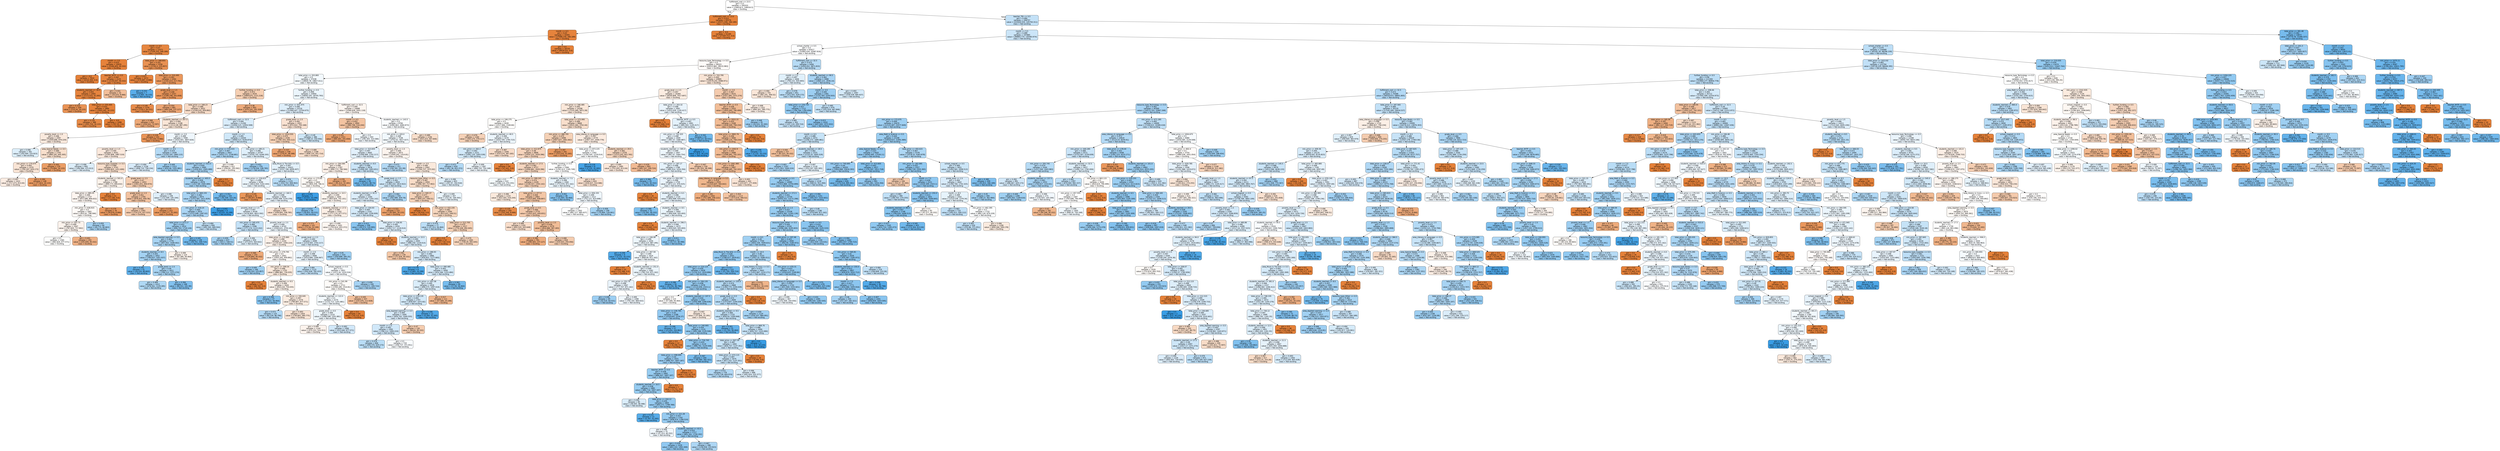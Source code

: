 digraph Tree {
node [shape=box, style="filled, rounded", color="black", fontname=helvetica] ;
edge [fontname=helvetica] ;
0 [label="fulfillment_cost <= 23.5\ngini = 0.5\nsamples = 292033\nvalue = [146016.5, 146016.5]\nclass = Exciting", fillcolor="#e5813900"] ;
1 [label="fulfillment_cost <= 13.0\ngini = 0.012\nsamples = 83276\nvalue = [44371.946, 266.189]\nclass = Exciting", fillcolor="#e58139fd"] ;
0 -> 1 [labeldistance=2.5, labelangle=45, headlabel="True"] ;
2 [label="month <= 6.5\ngini = 0.03\nsamples = 32091\nvalue = [17088.234, 266.189]\nclass = Exciting", fillcolor="#e58139fb"] ;
1 -> 2 ;
3 [label="month <= 4.5\ngini = 0.07\nsamples = 13371\nvalue = [7109.703, 266.189]\nclass = Exciting", fillcolor="#e58139f5"] ;
2 -> 3 ;
4 [label="month <= 3.5\ngini = 0.015\nsamples = 10035\nvalue = [5346.403, 40.332]\nclass = Exciting", fillcolor="#e58139fd"] ;
3 -> 4 ;
5 [label="gini = -0.0\nsamples = 7910\nvalue = [4216.356, 0.0]\nclass = Exciting", fillcolor="#e58139ff"] ;
4 -> 5 ;
6 [label="teacher_NYTF <= 0.5\ngini = 0.067\nsamples = 2125\nvalue = [1130.047, 40.332]\nclass = Exciting", fillcolor="#e58139f6"] ;
4 -> 6 ;
7 [label="students_reached <= 18.5\ngini = 0.055\nsamples = 2093\nvalue = [1113.523, 32.265]\nclass = Exciting", fillcolor="#e58139f8"] ;
6 -> 7 ;
8 [label="gini = 0.223\nsamples = 209\nvalue = [110.34, 16.133]\nclass = Exciting", fillcolor="#e58139da"] ;
7 -> 8 ;
9 [label="total_price <= 255.405\ngini = 0.031\nsamples = 1884\nvalue = [1003.183, 16.133]\nclass = Exciting", fillcolor="#e58139fb"] ;
7 -> 9 ;
10 [label="gini = 0.135\nsamples = 388\nvalue = [205.754, 16.133]\nclass = Exciting", fillcolor="#e58139eb"] ;
9 -> 10 ;
11 [label="gini = -0.0\nsamples = 1496\nvalue = [797.43, 0.0]\nclass = Exciting", fillcolor="#e58139ff"] ;
9 -> 11 ;
12 [label="gini = 0.441\nsamples = 32\nvalue = [16.524, 8.066]\nclass = Exciting", fillcolor="#e5813983"] ;
6 -> 12 ;
13 [label="total_price <= 308.855\ngini = 0.201\nsamples = 3336\nvalue = [1763.3, 225.857]\nclass = Exciting", fillcolor="#e58139de"] ;
3 -> 13 ;
14 [label="gini = 0.027\nsamples = 1072\nvalue = [570.887, 8.066]\nclass = Exciting", fillcolor="#e58139fb"] ;
13 -> 14 ;
15 [label="total_price <= 310.495\ngini = 0.261\nsamples = 2264\nvalue = [1192.413, 217.791]\nclass = Exciting", fillcolor="#e58139d0"] ;
13 -> 15 ;
16 [label="gini = 0.243\nsamples = 7\nvalue = [2.665, 16.133]\nclass = Not exciting", fillcolor="#399de5d5"] ;
15 -> 16 ;
17 [label="grade_level <= 1.5\ngini = 0.248\nsamples = 2257\nvalue = [1189.748, 201.658]\nclass = Exciting", fillcolor="#e58139d4"] ;
15 -> 17 ;
18 [label="gini = 0.149\nsamples = 1376\nvalue = [729.2, 64.531]\nclass = Exciting", fillcolor="#e58139e8"] ;
17 -> 18 ;
19 [label="gini = 0.354\nsamples = 881\nvalue = [460.548, 137.127]\nclass = Exciting", fillcolor="#e58139b3"] ;
17 -> 19 ;
20 [label="gini = 0.0\nsamples = 18720\nvalue = [9978.531, 0.0]\nclass = Exciting", fillcolor="#e58139ff"] ;
2 -> 20 ;
21 [label="gini = -0.0\nsamples = 51185\nvalue = [27283.712, 0.0]\nclass = Exciting", fillcolor="#e58139ff"] ;
1 -> 21 ;
22 [label="teacher_TfA <= 0.5\ngini = 0.484\nsamples = 208757\nvalue = [101644.554, 145750.311]\nclass = Not exciting", fillcolor="#399de54d"] ;
0 -> 22 [labeldistance=2.5, labelangle=-45, headlabel="False"] ;
23 [label="month <= 5.5\ngini = 0.489\nsamples = 197885\nvalue = [96864.774, 130383.974]\nclass = Not exciting", fillcolor="#399de542"] ;
22 -> 23 ;
24 [label="school_charter <= 0.5\ngini = 0.5\nsamples = 63417\nvalue = [31683.434, 32087.816]\nclass = Not exciting", fillcolor="#399de503"] ;
23 -> 24 ;
25 [label="resource_type_Technology <= 0.5\ngini = 0.5\nsamples = 58323\nvalue = [29223.982, 28215.983]\nclass = Exciting", fillcolor="#e5813909"] ;
24 -> 25 ;
26 [label="total_price <= 203.865\ngini = 0.5\nsamples = 37438\nvalue = [18645.78, 19827.011]\nclass = Not exciting", fillcolor="#399de50f"] ;
25 -> 26 ;
27 [label="further_funding <= 0.5\ngini = 0.472\nsamples = 3534\nvalue = [1809.675, 1121.218]\nclass = Exciting", fillcolor="#e5813961"] ;
26 -> 27 ;
28 [label="total_price <= 168.23\ngini = 0.486\nsamples = 2632\nvalue = [1339.532, 959.892]\nclass = Exciting", fillcolor="#e5813948"] ;
27 -> 28 ;
29 [label="gini = 0.368\nsamples = 434\nvalue = [226.542, 72.597]\nclass = Exciting", fillcolor="#e58139ad"] ;
28 -> 29 ;
30 [label="students_reached <= 347.5\ngini = 0.494\nsamples = 2198\nvalue = [1112.99, 887.295]\nclass = Exciting", fillcolor="#e5813934"] ;
28 -> 30 ;
31 [label="poverty_level <= 1.5\ngini = 0.496\nsamples = 2097\nvalue = [1059.686, 879.229]\nclass = Exciting", fillcolor="#e581392b"] ;
30 -> 31 ;
32 [label="gini = 0.496\nsamples = 392\nvalue = [193.494, 233.923]\nclass = Not exciting", fillcolor="#399de52c"] ;
31 -> 32 ;
33 [label="area_Special Needs <= 0.5\ngini = 0.489\nsamples = 1705\nvalue = [866.192, 645.305]\nclass = Exciting", fillcolor="#e5813941"] ;
31 -> 33 ;
34 [label="min_price <= 170.075\ngini = 0.493\nsamples = 1570\nvalue = [795.297, 629.173]\nclass = Exciting", fillcolor="#e5813935"] ;
33 -> 34 ;
35 [label="gini = 0.497\nsamples = 1422\nvalue = [717.473, 613.04]\nclass = Exciting", fillcolor="#e5813925"] ;
34 -> 35 ;
36 [label="gini = 0.284\nsamples = 148\nvalue = [77.824, 16.133]\nclass = Exciting", fillcolor="#e58139ca"] ;
34 -> 36 ;
37 [label="gini = 0.302\nsamples = 135\nvalue = [70.894, 16.133]\nclass = Exciting", fillcolor="#e58139c5"] ;
33 -> 37 ;
38 [label="gini = 0.228\nsamples = 101\nvalue = [53.304, 8.066]\nclass = Exciting", fillcolor="#e58139d8"] ;
30 -> 38 ;
39 [label="gini = 0.38\nsamples = 902\nvalue = [470.142, 161.326]\nclass = Exciting", fillcolor="#e58139a7"] ;
27 -> 39 ;
40 [label="further_funding <= 0.5\ngini = 0.499\nsamples = 33904\nvalue = [16836.105, 18705.793]\nclass = Not exciting", fillcolor="#399de519"] ;
26 -> 40 ;
41 [label="min_price <= 831.975\ngini = 0.496\nsamples = 23216\nvalue = [11469.447, 13704.675]\nclass = Not exciting", fillcolor="#399de52a"] ;
40 -> 41 ;
42 [label="fulfillment_cost <= 32.5\ngini = 0.494\nsamples = 21294\nvalue = [10494.515, 12954.508]\nclass = Not exciting", fillcolor="#399de530"] ;
41 -> 42 ;
43 [label="month <= 3.5\ngini = 0.499\nsamples = 7090\nvalue = [3525.001, 3847.634]\nclass = Not exciting", fillcolor="#399de515"] ;
42 -> 43 ;
44 [label="poverty_level <= 1.5\ngini = 0.495\nsamples = 4541\nvalue = [2295.808, 1887.519]\nclass = Exciting", fillcolor="#e581392d"] ;
43 -> 44 ;
45 [label="gini = 0.496\nsamples = 800\nvalue = [394.984, 475.913]\nclass = Not exciting", fillcolor="#399de52b"] ;
44 -> 45 ;
46 [label="resource_type_Supplies <= 0.5\ngini = 0.489\nsamples = 3741\nvalue = [1900.825, 1411.606]\nclass = Exciting", fillcolor="#e5813942"] ;
44 -> 46 ;
47 [label="students_reached <= 501.0\ngini = 0.499\nsamples = 1788\nvalue = [899.773, 806.632]\nclass = Exciting", fillcolor="#e581391a"] ;
46 -> 47 ;
48 [label="total_price <= 885.05\ngini = 0.499\nsamples = 1737\nvalue = [872.588, 806.632]\nclass = Exciting", fillcolor="#e5813913"] ;
47 -> 48 ;
49 [label="min_price <= 636.915\ngini = 0.5\nsamples = 1661\nvalue = [832.61, 798.566]\nclass = Exciting", fillcolor="#e581390a"] ;
48 -> 49 ;
50 [label="min_price <= 507.73\ngini = 0.499\nsamples = 1567\nvalue = [787.835, 717.902]\nclass = Exciting", fillcolor="#e5813917"] ;
49 -> 50 ;
51 [label="gini = 0.5\nsamples = 1365\nvalue = [682.826, 677.571]\nclass = Exciting", fillcolor="#e5813902"] ;
50 -> 51 ;
52 [label="gini = 0.401\nsamples = 202\nvalue = [105.009, 40.332]\nclass = Exciting", fillcolor="#e581399d"] ;
50 -> 52 ;
53 [label="gini = 0.459\nsamples = 94\nvalue = [44.775, 80.663]\nclass = Not exciting", fillcolor="#399de571"] ;
49 -> 53 ;
54 [label="gini = 0.279\nsamples = 76\nvalue = [39.978, 8.066]\nclass = Exciting", fillcolor="#e58139cc"] ;
48 -> 54 ;
55 [label="gini = 0.0\nsamples = 51\nvalue = [27.185, 0.0]\nclass = Exciting", fillcolor="#e58139ff"] ;
47 -> 55 ;
56 [label="grade_level <= 2.5\ngini = 0.47\nsamples = 1953\nvalue = [1001.051, 604.974]\nclass = Exciting", fillcolor="#e5813965"] ;
46 -> 56 ;
57 [label="grade_level <= 1.5\ngini = 0.451\nsamples = 1705\nvalue = [878.452, 459.78]\nclass = Exciting", fillcolor="#e581397a"] ;
56 -> 57 ;
58 [label="gini = 0.468\nsamples = 1393\nvalue = [714.275, 427.515]\nclass = Exciting", fillcolor="#e5813966"] ;
57 -> 58 ;
59 [label="gini = 0.275\nsamples = 312\nvalue = [164.177, 32.265]\nclass = Exciting", fillcolor="#e58139cd"] ;
57 -> 59 ;
60 [label="gini = 0.496\nsamples = 248\nvalue = [122.599, 145.194]\nclass = Not exciting", fillcolor="#399de528"] ;
56 -> 60 ;
61 [label="month <= 4.5\ngini = 0.474\nsamples = 2549\nvalue = [1229.193, 1960.115]\nclass = Not exciting", fillcolor="#399de55f"] ;
43 -> 61 ;
62 [label="gini = 0.494\nsamples = 1236\nvalue = [608.733, 758.234]\nclass = Not exciting", fillcolor="#399de532"] ;
61 -> 62 ;
63 [label="gini = 0.449\nsamples = 1313\nvalue = [620.46, 1201.881]\nclass = Not exciting", fillcolor="#399de57b"] ;
61 -> 63 ;
64 [label="month <= 1.5\ngini = 0.491\nsamples = 14204\nvalue = [6969.513, 9106.874]\nclass = Not exciting", fillcolor="#399de53c"] ;
42 -> 64 ;
65 [label="min_price <= 570.415\ngini = 0.467\nsamples = 3407\nvalue = [1633.771, 2758.681]\nclass = Not exciting", fillcolor="#399de568"] ;
64 -> 65 ;
66 [label="students_reached <= 815.0\ngini = 0.459\nsamples = 2995\nvalue = [1426.951, 2565.089]\nclass = Not exciting", fillcolor="#399de571"] ;
65 -> 66 ;
67 [label="students_reached <= 405.0\ngini = 0.459\nsamples = 2978\nvalue = [1417.89, 2565.089]\nclass = Not exciting", fillcolor="#399de572"] ;
66 -> 67 ;
68 [label="total_price <= 669.155\ngini = 0.462\nsamples = 2874\nvalue = [1372.581, 2411.829]\nclass = Not exciting", fillcolor="#399de56e"] ;
67 -> 68 ;
69 [label="min_price <= 418.24\ngini = 0.464\nsamples = 2870\nvalue = [1372.048, 2387.63]\nclass = Not exciting", fillcolor="#399de56c"] ;
68 -> 69 ;
70 [label="total_price <= 473.17\ngini = 0.452\nsamples = 1914\nvalue = [906.703, 1718.126]\nclass = Not exciting", fillcolor="#399de578"] ;
69 -> 70 ;
71 [label="area_Applied Learning <= 0.5\ngini = 0.461\nsamples = 1776\nvalue = [847.002, 1508.402]\nclass = Not exciting", fillcolor="#399de570"] ;
70 -> 71 ;
72 [label="students_reached <= 8.5\ngini = 0.455\nsamples = 1652\nvalue = [784.637, 1451.937]\nclass = Not exciting", fillcolor="#399de575"] ;
71 -> 72 ;
73 [label="gini = 0.282\nsamples = 41\nvalue = [16.524, 80.663]\nclass = Not exciting", fillcolor="#399de5cb"] ;
72 -> 73 ;
74 [label="grade_level <= 2.5\ngini = 0.46\nsamples = 1611\nvalue = [768.112, 1371.274]\nclass = Not exciting", fillcolor="#399de570"] ;
72 -> 74 ;
75 [label="gini = 0.469\nsamples = 1413\nvalue = [678.561, 1129.285]\nclass = Not exciting", fillcolor="#399de566"] ;
74 -> 75 ;
76 [label="gini = 0.394\nsamples = 198\nvalue = [89.551, 241.99]\nclass = Not exciting", fillcolor="#399de5a1"] ;
74 -> 76 ;
77 [label="gini = 0.499\nsamples = 124\nvalue = [62.366, 56.464]\nclass = Exciting", fillcolor="#e5813918"] ;
71 -> 77 ;
78 [label="gini = 0.345\nsamples = 138\nvalue = [59.701, 209.724]\nclass = Not exciting", fillcolor="#399de5b6"] ;
70 -> 78 ;
79 [label="gini = 0.484\nsamples = 956\nvalue = [465.345, 669.504]\nclass = Not exciting", fillcolor="#399de54e"] ;
69 -> 79 ;
80 [label="gini = 0.042\nsamples = 4\nvalue = [0.533, 24.199]\nclass = Not exciting", fillcolor="#399de5f9"] ;
68 -> 80 ;
81 [label="gini = 0.352\nsamples = 104\nvalue = [45.308, 153.26]\nclass = Not exciting", fillcolor="#399de5b4"] ;
67 -> 81 ;
82 [label="gini = 0.0\nsamples = 17\nvalue = [9.062, 0.0]\nclass = Exciting", fillcolor="#e58139ff"] ;
66 -> 82 ;
83 [label="gini = 0.499\nsamples = 412\nvalue = [206.82, 193.592]\nclass = Exciting", fillcolor="#e5813910"] ;
65 -> 83 ;
84 [label="min_price <= 189.21\ngini = 0.496\nsamples = 10797\nvalue = [5335.742, 6348.193]\nclass = Not exciting", fillcolor="#399de529"] ;
64 -> 84 ;
85 [label="gini = 0.452\nsamples = 376\nvalue = [178.036, 338.785]\nclass = Not exciting", fillcolor="#399de579"] ;
84 -> 85 ;
86 [label="area_Music & The Arts <= 0.5\ngini = 0.497\nsamples = 10421\nvalue = [5157.706, 6009.407]\nclass = Not exciting", fillcolor="#399de524"] ;
84 -> 86 ;
87 [label="total_price <= 226.615\ngini = 0.498\nsamples = 9296\nvalue = [4614.004, 5162.444]\nclass = Not exciting", fillcolor="#399de51b"] ;
86 -> 87 ;
88 [label="gini = 0.245\nsamples = 92\nvalue = [48.507, 8.066]\nclass = Exciting", fillcolor="#e58139d5"] ;
87 -> 88 ;
89 [label="students_reached <= 160.5\ngini = 0.498\nsamples = 9204\nvalue = [4565.498, 5154.378]\nclass = Not exciting", fillcolor="#399de51d"] ;
87 -> 89 ;
90 [label="poverty_level <= 1.5\ngini = 0.497\nsamples = 8339\nvalue = [4126.805, 4815.592]\nclass = Not exciting", fillcolor="#399de524"] ;
89 -> 90 ;
91 [label="min_price <= 345.475\ngini = 0.484\nsamples = 1596\nvalue = [777.174, 1113.152]\nclass = Not exciting", fillcolor="#399de54d"] ;
90 -> 91 ;
92 [label="gini = 0.459\nsamples = 637\nvalue = [303.3, 548.51]\nclass = Not exciting", fillcolor="#399de572"] ;
91 -> 92 ;
93 [label="gini = 0.496\nsamples = 959\nvalue = [473.874, 564.642]\nclass = Not exciting", fillcolor="#399de529"] ;
91 -> 93 ;
94 [label="poverty_level <= 2.5\ngini = 0.499\nsamples = 6743\nvalue = [3349.631, 3702.44]\nclass = Not exciting", fillcolor="#399de518"] ;
90 -> 94 ;
95 [label="total_price <= 275.865\ngini = 0.498\nsamples = 2244\nvalue = [1130.047, 1000.224]\nclass = Exciting", fillcolor="#e581391d"] ;
94 -> 95 ;
96 [label="gini = 0.366\nsamples = 243\nvalue = [126.864, 40.332]\nclass = Exciting", fillcolor="#e58139ae"] ;
95 -> 96 ;
97 [label="min_price <= 279.795\ngini = 0.5\nsamples = 2001\nvalue = [1003.183, 959.892]\nclass = Exciting", fillcolor="#e581390b"] ;
95 -> 97 ;
98 [label="gini = 0.449\nsamples = 246\nvalue = [116.203, 225.857]\nclass = Not exciting", fillcolor="#399de57c"] ;
97 -> 98 ;
99 [label="min_price <= 309.34\ngini = 0.496\nsamples = 1755\nvalue = [886.981, 734.035]\nclass = Exciting", fillcolor="#e581392c"] ;
97 -> 99 ;
100 [label="gini = 0.0\nsamples = 129\nvalue = [68.762, 0.0]\nclass = Exciting", fillcolor="#e58139ff"] ;
99 -> 100 ;
101 [label="students_reached <= 9.5\ngini = 0.499\nsamples = 1626\nvalue = [818.218, 734.035]\nclass = Exciting", fillcolor="#e581391a"] ;
99 -> 101 ;
102 [label="gini = 0.398\nsamples = 47\nvalue = [21.322, 56.464]\nclass = Not exciting", fillcolor="#399de59f"] ;
101 -> 102 ;
103 [label="min_price <= 330.045\ngini = 0.497\nsamples = 1579\nvalue = [796.897, 677.571]\nclass = Exciting", fillcolor="#e5813926"] ;
101 -> 103 ;
104 [label="gini = 0.473\nsamples = 125\nvalue = [60.234, 96.796]\nclass = Not exciting", fillcolor="#399de560"] ;
103 -> 104 ;
105 [label="gini = 0.493\nsamples = 1454\nvalue = [736.663, 580.775]\nclass = Exciting", fillcolor="#e5813936"] ;
103 -> 105 ;
106 [label="grade_level <= 2.5\ngini = 0.495\nsamples = 4499\nvalue = [2219.583, 2702.217]\nclass = Not exciting", fillcolor="#399de52e"] ;
94 -> 106 ;
107 [label="month <= 2.5\ngini = 0.498\nsamples = 4066\nvalue = [2014.896, 2306.967]\nclass = Not exciting", fillcolor="#399de520"] ;
106 -> 107 ;
108 [label="gini = 0.484\nsamples = 1115\nvalue = [542.636, 782.433]\nclass = Not exciting", fillcolor="#399de54e"] ;
107 -> 108 ;
109 [label="school_magnet <= 0.5\ngini = 0.5\nsamples = 2951\nvalue = [1472.26, 1524.534]\nclass = Not exciting", fillcolor="#399de509"] ;
107 -> 109 ;
110 [label="min_price <= 541.99\ngini = 0.5\nsamples = 2711\nvalue = [1358.189, 1314.81]\nclass = Exciting", fillcolor="#e5813908"] ;
109 -> 110 ;
111 [label="students_reached <= 122.0\ngini = 0.5\nsamples = 2274\nvalue = [1132.712, 1201.881]\nclass = Not exciting", fillcolor="#399de50f"] ;
110 -> 111 ;
112 [label="grade_level <= 0.5\ngini = 0.499\nsamples = 2210\nvalue = [1098.598, 1201.881]\nclass = Not exciting", fillcolor="#399de516"] ;
111 -> 112 ;
113 [label="gini = 0.499\nsamples = 1144\nvalue = [575.151, 524.311]\nclass = Exciting", fillcolor="#e5813917"] ;
112 -> 113 ;
114 [label="gini = 0.492\nsamples = 1066\nvalue = [523.446, 677.571]\nclass = Not exciting", fillcolor="#399de53a"] ;
112 -> 114 ;
115 [label="gini = 0.0\nsamples = 64\nvalue = [34.115, 0.0]\nclass = Exciting", fillcolor="#e58139ff"] ;
111 -> 115 ;
116 [label="gini = 0.445\nsamples = 437\nvalue = [225.476, 112.928]\nclass = Exciting", fillcolor="#e581397f"] ;
110 -> 116 ;
117 [label="gini = 0.456\nsamples = 240\nvalue = [114.071, 209.724]\nclass = Not exciting", fillcolor="#399de574"] ;
109 -> 117 ;
118 [label="gini = 0.45\nsamples = 433\nvalue = [204.688, 395.25]\nclass = Not exciting", fillcolor="#399de57b"] ;
106 -> 118 ;
119 [label="gini = 0.492\nsamples = 865\nvalue = [438.693, 338.785]\nclass = Exciting", fillcolor="#e581393a"] ;
89 -> 119 ;
120 [label="gini = 0.476\nsamples = 1125\nvalue = [543.702, 846.963]\nclass = Not exciting", fillcolor="#399de55b"] ;
86 -> 120 ;
121 [label="grade_level <= 2.5\ngini = 0.492\nsamples = 1922\nvalue = [974.932, 750.168]\nclass = Exciting", fillcolor="#e581393b"] ;
41 -> 121 ;
122 [label="total_price <= 1014.555\ngini = 0.475\nsamples = 1536\nvalue = [785.703, 500.112]\nclass = Exciting", fillcolor="#e581395d"] ;
121 -> 122 ;
123 [label="gini = 0.337\nsamples = 338\nvalue = [176.97, 48.398]\nclass = Exciting", fillcolor="#e58139b9"] ;
122 -> 123 ;
124 [label="gini = 0.489\nsamples = 1198\nvalue = [608.733, 451.714]\nclass = Exciting", fillcolor="#e5813942"] ;
122 -> 124 ;
125 [label="gini = 0.49\nsamples = 386\nvalue = [189.23, 250.056]\nclass = Not exciting", fillcolor="#399de53e"] ;
121 -> 125 ;
126 [label="fulfillment_cost <= 32.5\ngini = 0.499\nsamples = 10688\nvalue = [5366.658, 5001.118]\nclass = Exciting", fillcolor="#e5813911"] ;
40 -> 126 ;
127 [label="month <= 4.5\ngini = 0.452\nsamples = 1904\nvalue = [980.796, 516.244]\nclass = Exciting", fillcolor="#e5813979"] ;
126 -> 127 ;
128 [label="gini = 0.351\nsamples = 1311\nvalue = [685.491, 201.658]\nclass = Exciting", fillcolor="#e58139b4"] ;
127 -> 128 ;
129 [label="gini = 0.5\nsamples = 593\nvalue = [295.305, 314.586]\nclass = Not exciting", fillcolor="#399de510"] ;
127 -> 129 ;
130 [label="students_reached <= 143.5\ngini = 0.5\nsamples = 8784\nvalue = [4385.863, 4484.873]\nclass = Not exciting", fillcolor="#399de506"] ;
126 -> 130 ;
131 [label="min_price <= 420.0\ngini = 0.499\nsamples = 7538\nvalue = [3752.61, 4017.027]\nclass = Not exciting", fillcolor="#399de511"] ;
130 -> 131 ;
132 [label="total_price <= 323.835\ngini = 0.497\nsamples = 4665\nvalue = [2308.068, 2702.217]\nclass = Not exciting", fillcolor="#399de525"] ;
131 -> 132 ;
133 [label="min_price <= 264.585\ngini = 0.498\nsamples = 1787\nvalue = [899.773, 798.566]\nclass = Exciting", fillcolor="#e581391d"] ;
132 -> 133 ;
134 [label="min_price <= 173.65\ngini = 0.5\nsamples = 1604\nvalue = [804.359, 766.3]\nclass = Exciting", fillcolor="#e581390c"] ;
133 -> 134 ;
135 [label="gini = 0.042\nsamples = 4\nvalue = [0.533, 24.199]\nclass = Not exciting", fillcolor="#399de5f9"] ;
134 -> 135 ;
136 [label="students_reached <= 10.5\ngini = 0.499\nsamples = 1600\nvalue = [803.826, 742.101]\nclass = Exciting", fillcolor="#e5813914"] ;
134 -> 136 ;
137 [label="gini = 0.414\nsamples = 58\nvalue = [26.652, 64.531]\nclass = Not exciting", fillcolor="#399de596"] ;
136 -> 137 ;
138 [label="students_reached <= 17.5\ngini = 0.498\nsamples = 1542\nvalue = [777.174, 677.571]\nclass = Exciting", fillcolor="#e5813921"] ;
136 -> 138 ;
139 [label="gini = 0.373\nsamples = 141\nvalue = [73.56, 24.199]\nclass = Exciting", fillcolor="#e58139ab"] ;
138 -> 139 ;
140 [label="gini = 0.499\nsamples = 1401\nvalue = [703.614, 653.372]\nclass = Exciting", fillcolor="#e5813912"] ;
138 -> 140 ;
141 [label="gini = 0.378\nsamples = 183\nvalue = [95.414, 32.265]\nclass = Exciting", fillcolor="#e58139a9"] ;
133 -> 141 ;
142 [label="students_reached <= 8.5\ngini = 0.489\nsamples = 2878\nvalue = [1408.295, 1903.651]\nclass = Not exciting", fillcolor="#399de542"] ;
132 -> 142 ;
143 [label="gini = 0.343\nsamples = 58\nvalue = [25.053, 88.73]\nclass = Not exciting", fillcolor="#399de5b7"] ;
142 -> 143 ;
144 [label="grade_level <= 1.5\ngini = 0.491\nsamples = 2820\nvalue = [1383.242, 1814.922]\nclass = Not exciting", fillcolor="#399de53d"] ;
142 -> 144 ;
145 [label="students_reached <= 81.0\ngini = 0.495\nsamples = 2264\nvalue = [1117.254, 1355.142]\nclass = Not exciting", fillcolor="#399de52d"] ;
144 -> 145 ;
146 [label="total_price <= 334.93\ngini = 0.493\nsamples = 2142\nvalue = [1053.289, 1339.009]\nclass = Not exciting", fillcolor="#399de536"] ;
145 -> 146 ;
147 [label="gini = 0.412\nsamples = 108\nvalue = [49.573, 120.995]\nclass = Not exciting", fillcolor="#399de597"] ;
146 -> 147 ;
148 [label="total_price <= 336.95\ngini = 0.495\nsamples = 2034\nvalue = [1003.717, 1218.014]\nclass = Not exciting", fillcolor="#399de52d"] ;
146 -> 148 ;
149 [label="gini = 0.0\nsamples = 29\nvalue = [15.458, 0.0]\nclass = Exciting", fillcolor="#e58139ff"] ;
148 -> 149 ;
150 [label="students_reached <= 15.5\ngini = 0.495\nsamples = 2005\nvalue = [988.258, 1218.014]\nclass = Not exciting", fillcolor="#399de530"] ;
148 -> 150 ;
151 [label="gini = 0.461\nsamples = 139\nvalue = [71.428, 40.332]\nclass = Exciting", fillcolor="#e581396f"] ;
150 -> 151 ;
152 [label="min_price <= 286.93\ngini = 0.492\nsamples = 1866\nvalue = [916.831, 1177.683]\nclass = Not exciting", fillcolor="#399de538"] ;
150 -> 152 ;
153 [label="gini = 0.179\nsamples = 8\nvalue = [2.665, 24.199]\nclass = Not exciting", fillcolor="#399de5e3"] ;
152 -> 153 ;
154 [label="total_price <= 490.485\ngini = 0.493\nsamples = 1858\nvalue = [914.166, 1153.484]\nclass = Not exciting", fillcolor="#399de535"] ;
152 -> 154 ;
155 [label="min_price <= 407.58\ngini = 0.495\nsamples = 1818\nvalue = [896.575, 1097.019]\nclass = Not exciting", fillcolor="#399de52f"] ;
154 -> 155 ;
156 [label="total_price <= 478.135\ngini = 0.493\nsamples = 1707\nvalue = [839.007, 1072.82]\nclass = Not exciting", fillcolor="#399de538"] ;
155 -> 156 ;
157 [label="area_Applied Learning <= 0.5\ngini = 0.494\nsamples = 1695\nvalue = [834.742, 1040.555]\nclass = Not exciting", fillcolor="#399de532"] ;
156 -> 157 ;
158 [label="month <= 2.5\ngini = 0.491\nsamples = 1565\nvalue = [768.112, 1000.224]\nclass = Not exciting", fillcolor="#399de53b"] ;
157 -> 158 ;
159 [label="gini = 0.478\nsamples = 846\nvalue = [409.376, 629.173]\nclass = Not exciting", fillcolor="#399de559"] ;
158 -> 159 ;
160 [label="gini = 0.5\nsamples = 719\nvalue = [358.737, 371.051]\nclass = Not exciting", fillcolor="#399de508"] ;
158 -> 160 ;
161 [label="gini = 0.47\nsamples = 130\nvalue = [66.63, 40.332]\nclass = Exciting", fillcolor="#e5813965"] ;
157 -> 161 ;
162 [label="gini = 0.206\nsamples = 12\nvalue = [4.264, 32.265]\nclass = Not exciting", fillcolor="#399de5dd"] ;
156 -> 162 ;
163 [label="gini = 0.417\nsamples = 111\nvalue = [57.568, 24.199]\nclass = Exciting", fillcolor="#e5813994"] ;
155 -> 163 ;
164 [label="gini = 0.362\nsamples = 40\nvalue = [17.59, 56.464]\nclass = Not exciting", fillcolor="#399de5b0"] ;
154 -> 164 ;
165 [label="gini = 0.322\nsamples = 122\nvalue = [63.965, 16.133]\nclass = Exciting", fillcolor="#e58139bf"] ;
145 -> 165 ;
166 [label="gini = 0.464\nsamples = 556\nvalue = [265.988, 459.78]\nclass = Not exciting", fillcolor="#399de56b"] ;
144 -> 166 ;
167 [label="poverty_level <= 1.5\ngini = 0.499\nsamples = 2873\nvalue = [1444.542, 1314.81]\nclass = Exciting", fillcolor="#e5813917"] ;
131 -> 167 ;
168 [label="gini = 0.472\nsamples = 311\nvalue = [149.785, 241.99]\nclass = Not exciting", fillcolor="#399de561"] ;
167 -> 168 ;
169 [label="month <= 3.5\ngini = 0.496\nsamples = 2562\nvalue = [1294.757, 1072.82]\nclass = Exciting", fillcolor="#e581392c"] ;
167 -> 169 ;
170 [label="resource_type_Other <= 0.5\ngini = 0.487\nsamples = 1959\nvalue = [996.787, 717.902]\nclass = Exciting", fillcolor="#e5813947"] ;
169 -> 170 ;
171 [label="total_price <= 500.37\ngini = 0.477\nsamples = 1652\nvalue = [844.337, 548.51]\nclass = Exciting", fillcolor="#e5813959"] ;
170 -> 171 ;
172 [label="gini = 0.0\nsamples = 58\nvalue = [30.916, 0.0]\nclass = Exciting", fillcolor="#e58139ff"] ;
171 -> 172 ;
173 [label="min_price <= 432.235\ngini = 0.481\nsamples = 1594\nvalue = [813.421, 548.51]\nclass = Exciting", fillcolor="#e5813953"] ;
171 -> 173 ;
174 [label="gini = 0.479\nsamples = 77\nvalue = [37.313, 56.464]\nclass = Not exciting", fillcolor="#399de556"] ;
173 -> 174 ;
175 [label="total_price <= 512.705\ngini = 0.475\nsamples = 1517\nvalue = [776.108, 492.045]\nclass = Exciting", fillcolor="#e581395d"] ;
173 -> 175 ;
176 [label="gini = 0.0\nsamples = 52\nvalue = [27.718, 0.0]\nclass = Exciting", fillcolor="#e58139ff"] ;
175 -> 176 ;
177 [label="gini = 0.479\nsamples = 1465\nvalue = [748.39, 492.045]\nclass = Exciting", fillcolor="#e5813957"] ;
175 -> 177 ;
178 [label="gini = 0.499\nsamples = 307\nvalue = [152.45, 169.393]\nclass = Not exciting", fillcolor="#399de51a"] ;
170 -> 178 ;
179 [label="gini = 0.496\nsamples = 603\nvalue = [297.97, 354.918]\nclass = Not exciting", fillcolor="#399de529"] ;
169 -> 179 ;
180 [label="gini = 0.489\nsamples = 1246\nvalue = [633.253, 467.846]\nclass = Exciting", fillcolor="#e5813943"] ;
130 -> 180 ;
181 [label="min_price <= 743.795\ngini = 0.493\nsamples = 20885\nvalue = [10578.202, 8388.971]\nclass = Exciting", fillcolor="#e5813935"] ;
25 -> 181 ;
182 [label="grade_level <= 2.5\ngini = 0.497\nsamples = 16360\nvalue = [8256.808, 7017.697]\nclass = Exciting", fillcolor="#e5813926"] ;
181 -> 182 ;
183 [label="min_price <= 346.485\ngini = 0.495\nsamples = 14298\nvalue = [7233.369, 5872.28]\nclass = Exciting", fillcolor="#e5813930"] ;
182 -> 183 ;
184 [label="total_price <= 246.275\ngini = 0.5\nsamples = 4430\nvalue = [2217.984, 2169.84]\nclass = Exciting", fillcolor="#e5813906"] ;
183 -> 184 ;
185 [label="gini = 0.476\nsamples = 1160\nvalue = [593.275, 379.117]\nclass = Exciting", fillcolor="#e581395c"] ;
184 -> 185 ;
186 [label="students_reached <= 40.5\ngini = 0.499\nsamples = 3270\nvalue = [1624.709, 1790.723]\nclass = Not exciting", fillcolor="#399de518"] ;
184 -> 186 ;
187 [label="min_price <= 262.2\ngini = 0.492\nsamples = 2221\nvalue = [1091.135, 1403.539]\nclass = Not exciting", fillcolor="#399de539"] ;
186 -> 187 ;
188 [label="gini = 0.471\nsamples = 834\nvalue = [401.38, 653.372]\nclass = Not exciting", fillcolor="#399de562"] ;
187 -> 188 ;
189 [label="gini = 0.499\nsamples = 1387\nvalue = [689.755, 750.168]\nclass = Not exciting", fillcolor="#399de515"] ;
187 -> 189 ;
190 [label="gini = 0.487\nsamples = 1049\nvalue = [533.574, 387.183]\nclass = Exciting", fillcolor="#e5813946"] ;
186 -> 190 ;
191 [label="total_price <= 575.995\ngini = 0.489\nsamples = 9868\nvalue = [5015.384, 3702.44]\nclass = Exciting", fillcolor="#e5813943"] ;
183 -> 191 ;
192 [label="min_price <= 486.705\ngini = 0.475\nsamples = 5098\nvalue = [2607.637, 1661.662]\nclass = Exciting", fillcolor="#e581395d"] ;
191 -> 192 ;
193 [label="total_price <= 412.875\ngini = 0.48\nsamples = 4806\nvalue = [2454.122, 1629.396]\nclass = Exciting", fillcolor="#e5813956"] ;
192 -> 193 ;
194 [label="gini = 0.0\nsamples = 89\nvalue = [47.441, 0.0]\nclass = Exciting", fillcolor="#e58139ff"] ;
193 -> 194 ;
195 [label="students_reached <= 17.5\ngini = 0.481\nsamples = 4717\nvalue = [2406.681, 1629.396]\nclass = Exciting", fillcolor="#e5813952"] ;
193 -> 195 ;
196 [label="gini = 0.5\nsamples = 522\nvalue = [260.124, 274.255]\nclass = Not exciting", fillcolor="#399de50d"] ;
195 -> 196 ;
197 [label="min_price <= 399.245\ngini = 0.474\nsamples = 4195\nvalue = [2146.557, 1355.142]\nclass = Exciting", fillcolor="#e581395e"] ;
195 -> 197 ;
198 [label="gini = 0.496\nsamples = 1232\nvalue = [622.592, 516.244]\nclass = Exciting", fillcolor="#e581392c"] ;
197 -> 198 ;
199 [label="total_price <= 477.0\ngini = 0.458\nsamples = 2963\nvalue = [1523.965, 838.897]\nclass = Exciting", fillcolor="#e5813973"] ;
197 -> 199 ;
200 [label="gini = 0.135\nsamples = 193\nvalue = [102.344, 8.066]\nclass = Exciting", fillcolor="#e58139eb"] ;
199 -> 200 ;
201 [label="grade_level <= 0.5\ngini = 0.466\nsamples = 2770\nvalue = [1421.621, 830.831]\nclass = Exciting", fillcolor="#e581396a"] ;
199 -> 201 ;
202 [label="gini = 0.488\nsamples = 1191\nvalue = [605.535, 443.648]\nclass = Exciting", fillcolor="#e5813944"] ;
201 -> 202 ;
203 [label="poverty_level <= 2.5\ngini = 0.436\nsamples = 1579\nvalue = [816.086, 387.183]\nclass = Exciting", fillcolor="#e5813986"] ;
201 -> 203 ;
204 [label="gini = 0.382\nsamples = 761\nvalue = [396.583, 137.127]\nclass = Exciting", fillcolor="#e58139a7"] ;
203 -> 204 ;
205 [label="gini = 0.468\nsamples = 818\nvalue = [419.503, 250.056]\nclass = Exciting", fillcolor="#e5813967"] ;
203 -> 205 ;
206 [label="gini = 0.287\nsamples = 292\nvalue = [153.516, 32.265]\nclass = Exciting", fillcolor="#e58139c9"] ;
192 -> 206 ;
207 [label="area_Literacy & Language <= 0.5\ngini = 0.497\nsamples = 4770\nvalue = [2407.747, 2040.779]\nclass = Exciting", fillcolor="#e5813927"] ;
191 -> 207 ;
208 [label="total_price <= 873.225\ngini = 0.5\nsamples = 2392\nvalue = [1194.545, 1218.014]\nclass = Not exciting", fillcolor="#399de505"] ;
207 -> 208 ;
209 [label="further_funding <= 0.5\ngini = 0.5\nsamples = 2384\nvalue = [1192.413, 1185.749]\nclass = Exciting", fillcolor="#e5813901"] ;
208 -> 209 ;
210 [label="students_reached <= 7.5\ngini = 0.498\nsamples = 1560\nvalue = [773.976, 871.162]\nclass = Not exciting", fillcolor="#399de51c"] ;
209 -> 210 ;
211 [label="gini = 0.402\nsamples = 48\nvalue = [21.855, 56.464]\nclass = Not exciting", fillcolor="#399de59c"] ;
210 -> 211 ;
212 [label="total_price <= 836.335\ngini = 0.499\nsamples = 1512\nvalue = [752.121, 814.698]\nclass = Not exciting", fillcolor="#399de514"] ;
210 -> 212 ;
213 [label="gini = 0.5\nsamples = 1363\nvalue = [681.227, 685.637]\nclass = Not exciting", fillcolor="#399de502"] ;
212 -> 213 ;
214 [label="gini = 0.458\nsamples = 149\nvalue = [70.894, 129.061]\nclass = Not exciting", fillcolor="#399de573"] ;
212 -> 214 ;
215 [label="gini = 0.49\nsamples = 824\nvalue = [418.437, 314.586]\nclass = Exciting", fillcolor="#e581393f"] ;
209 -> 215 ;
216 [label="gini = 0.116\nsamples = 8\nvalue = [2.132, 32.265]\nclass = Not exciting", fillcolor="#399de5ee"] ;
208 -> 216 ;
217 [label="students_reached <= 29.5\ngini = 0.482\nsamples = 2378\nvalue = [1213.202, 822.765]\nclass = Exciting", fillcolor="#e5813952"] ;
207 -> 217 ;
218 [label="gini = 0.495\nsamples = 1485\nvalue = [751.055, 613.04]\nclass = Exciting", fillcolor="#e581392f"] ;
217 -> 218 ;
219 [label="gini = 0.429\nsamples = 893\nvalue = [462.147, 209.724]\nclass = Exciting", fillcolor="#e581398b"] ;
217 -> 219 ;
220 [label="total_price <= 203.32\ngini = 0.498\nsamples = 2062\nvalue = [1023.439, 1145.417]\nclass = Not exciting", fillcolor="#399de51b"] ;
182 -> 220 ;
221 [label="gini = 0.0\nsamples = 71\nvalue = [37.846, 0.0]\nclass = Exciting", fillcolor="#e58139ff"] ;
220 -> 221 ;
222 [label="teacher_NYTF <= 0.5\ngini = 0.497\nsamples = 1991\nvalue = [985.593, 1145.417]\nclass = Not exciting", fillcolor="#399de524"] ;
220 -> 222 ;
223 [label="min_price <= 742.325\ngini = 0.498\nsamples = 1949\nvalue = [967.47, 1080.887]\nclass = Not exciting", fillcolor="#399de51b"] ;
222 -> 223 ;
224 [label="students_reached <= 305.0\ngini = 0.499\nsamples = 1947\nvalue = [967.47, 1064.754]\nclass = Not exciting", fillcolor="#399de517"] ;
223 -> 224 ;
225 [label="min_price <= 187.17\ngini = 0.498\nsamples = 1788\nvalue = [885.914, 1016.356]\nclass = Not exciting", fillcolor="#399de521"] ;
224 -> 225 ;
226 [label="gini = 0.366\nsamples = 29\nvalue = [12.793, 40.332]\nclass = Not exciting", fillcolor="#399de5ae"] ;
225 -> 226 ;
227 [label="min_price <= 204.335\ngini = 0.498\nsamples = 1759\nvalue = [873.121, 976.025]\nclass = Not exciting", fillcolor="#399de51b"] ;
225 -> 227 ;
228 [label="gini = 0.0\nsamples = 34\nvalue = [18.123, 0.0]\nclass = Exciting", fillcolor="#e58139ff"] ;
227 -> 228 ;
229 [label="students_reached <= 6.5\ngini = 0.498\nsamples = 1725\nvalue = [854.998, 976.025]\nclass = Not exciting", fillcolor="#399de520"] ;
227 -> 229 ;
230 [label="gini = 0.388\nsamples = 32\nvalue = [14.392, 40.332]\nclass = Not exciting", fillcolor="#399de5a4"] ;
229 -> 230 ;
231 [label="students_reached <= 8.5\ngini = 0.499\nsamples = 1693\nvalue = [840.606, 935.693]\nclass = Not exciting", fillcolor="#399de51a"] ;
229 -> 231 ;
232 [label="gini = 0.0\nsamples = 20\nvalue = [10.661, 0.0]\nclass = Exciting", fillcolor="#e58139ff"] ;
231 -> 232 ;
233 [label="students_reached <= 296.5\ngini = 0.498\nsamples = 1673\nvalue = [829.945, 935.693]\nclass = Not exciting", fillcolor="#399de51d"] ;
231 -> 233 ;
234 [label="total_price <= 246.08\ngini = 0.499\nsamples = 1630\nvalue = [810.223, 887.295]\nclass = Not exciting", fillcolor="#399de516"] ;
233 -> 234 ;
235 [label="gini = 0.206\nsamples = 6\nvalue = [2.132, 16.133]\nclass = Not exciting", fillcolor="#399de5dd"] ;
234 -> 235 ;
236 [label="total_price <= 267.59\ngini = 0.499\nsamples = 1624\nvalue = [808.09, 871.162]\nclass = Not exciting", fillcolor="#399de512"] ;
234 -> 236 ;
237 [label="gini = 0.0\nsamples = 42\nvalue = [22.388, 0.0]\nclass = Exciting", fillcolor="#e58139ff"] ;
236 -> 237 ;
238 [label="students_reached <= 251.0\ngini = 0.499\nsamples = 1582\nvalue = [785.703, 871.162]\nclass = Not exciting", fillcolor="#399de519"] ;
236 -> 238 ;
239 [label="min_price <= 252.79\ngini = 0.498\nsamples = 1567\nvalue = [777.707, 871.162]\nclass = Not exciting", fillcolor="#399de51b"] ;
238 -> 239 ;
240 [label="gini = 0.446\nsamples = 69\nvalue = [32.516, 64.531]\nclass = Not exciting", fillcolor="#399de57f"] ;
239 -> 240 ;
241 [label="gini = 0.499\nsamples = 1498\nvalue = [745.192, 806.632]\nclass = Not exciting", fillcolor="#399de513"] ;
239 -> 241 ;
242 [label="gini = 0.0\nsamples = 15\nvalue = [7.996, 0.0]\nclass = Exciting", fillcolor="#e58139ff"] ;
238 -> 242 ;
243 [label="gini = 0.411\nsamples = 43\nvalue = [19.723, 48.398]\nclass = Not exciting", fillcolor="#399de597"] ;
233 -> 243 ;
244 [label="gini = 0.467\nsamples = 159\nvalue = [81.555, 48.398]\nclass = Exciting", fillcolor="#e5813968"] ;
224 -> 244 ;
245 [label="gini = 0.0\nsamples = 2\nvalue = [0.0, 16.133]\nclass = Not exciting", fillcolor="#399de5ff"] ;
223 -> 245 ;
246 [label="gini = 0.342\nsamples = 42\nvalue = [18.123, 64.531]\nclass = Not exciting", fillcolor="#399de5b7"] ;
222 -> 246 ;
247 [label="month <= 3.5\ngini = 0.467\nsamples = 4525\nvalue = [2321.394, 1371.274]\nclass = Exciting", fillcolor="#e5813968"] ;
181 -> 247 ;
248 [label="teacher_NYTF <= 0.5\ngini = 0.438\nsamples = 3203\nvalue = [1655.093, 790.499]\nclass = Exciting", fillcolor="#e5813985"] ;
247 -> 248 ;
249 [label="min_price <= 3553.15\ngini = 0.433\nsamples = 3168\nvalue = [1638.569, 758.234]\nclass = Exciting", fillcolor="#e5813989"] ;
248 -> 249 ;
250 [label="total_price <= 3983.76\ngini = 0.436\nsamples = 3094\nvalue = [1599.124, 758.234]\nclass = Exciting", fillcolor="#e5813986"] ;
249 -> 250 ;
251 [label="min_price <= 2302.9\ngini = 0.433\nsamples = 3088\nvalue = [1596.991, 742.101]\nclass = Exciting", fillcolor="#e5813989"] ;
250 -> 251 ;
252 [label="min_price <= 1061.985\ngini = 0.438\nsamples = 2997\nvalue = [1548.485, 742.101]\nclass = Exciting", fillcolor="#e5813985"] ;
251 -> 252 ;
253 [label="area_Literacy & Language <= 0.5\ngini = 0.419\nsamples = 2555\nvalue = [1324.607, 564.642]\nclass = Exciting", fillcolor="#e5813992"] ;
252 -> 253 ;
254 [label="gini = 0.381\nsamples = 1442\nvalue = [751.588, 258.122]\nclass = Exciting", fillcolor="#e58139a7"] ;
253 -> 254 ;
255 [label="gini = 0.454\nsamples = 1113\nvalue = [573.019, 306.52]\nclass = Exciting", fillcolor="#e5813977"] ;
253 -> 255 ;
256 [label="gini = 0.493\nsamples = 442\nvalue = [223.877, 177.459]\nclass = Exciting", fillcolor="#e5813935"] ;
252 -> 256 ;
257 [label="gini = 0.0\nsamples = 91\nvalue = [48.507, 0.0]\nclass = Exciting", fillcolor="#e58139ff"] ;
251 -> 257 ;
258 [label="gini = 0.206\nsamples = 6\nvalue = [2.132, 16.133]\nclass = Not exciting", fillcolor="#399de5dd"] ;
250 -> 258 ;
259 [label="gini = 0.0\nsamples = 74\nvalue = [39.445, 0.0]\nclass = Exciting", fillcolor="#e58139ff"] ;
249 -> 259 ;
260 [label="gini = 0.448\nsamples = 35\nvalue = [16.524, 32.265]\nclass = Not exciting", fillcolor="#399de57c"] ;
248 -> 260 ;
261 [label="gini = 0.498\nsamples = 1322\nvalue = [666.301, 580.775]\nclass = Exciting", fillcolor="#e5813921"] ;
247 -> 261 ;
262 [label="fulfillment_cost <= 32.5\ngini = 0.475\nsamples = 5094\nvalue = [2459.452, 3871.833]\nclass = Not exciting", fillcolor="#399de55d"] ;
24 -> 262 ;
263 [label="month <= 2.5\ngini = 0.497\nsamples = 1606\nvalue = [794.231, 935.693]\nclass = Not exciting", fillcolor="#399de527"] ;
262 -> 263 ;
264 [label="gini = 0.494\nsamples = 755\nvalue = [382.191, 306.52]\nclass = Exciting", fillcolor="#e5813932"] ;
263 -> 264 ;
265 [label="gini = 0.478\nsamples = 851\nvalue = [412.041, 629.173]\nclass = Not exciting", fillcolor="#399de558"] ;
263 -> 265 ;
266 [label="students_reached <= 90.5\ngini = 0.462\nsamples = 3488\nvalue = [1665.221, 2936.14]\nclass = Not exciting", fillcolor="#399de56e"] ;
262 -> 266 ;
267 [label="month <= 3.5\ngini = 0.445\nsamples = 2391\nvalue = [1125.783, 2250.503]\nclass = Not exciting", fillcolor="#399de57f"] ;
266 -> 267 ;
268 [label="total_price <= 276.735\ngini = 0.427\nsamples = 1712\nvalue = [794.764, 1782.656]\nclass = Not exciting", fillcolor="#399de58d"] ;
267 -> 268 ;
269 [label="gini = 0.485\nsamples = 302\nvalue = [147.119, 209.724]\nclass = Not exciting", fillcolor="#399de54c"] ;
268 -> 269 ;
270 [label="gini = 0.413\nsamples = 1410\nvalue = [647.645, 1572.932]\nclass = Not exciting", fillcolor="#399de596"] ;
268 -> 270 ;
271 [label="gini = 0.485\nsamples = 679\nvalue = [331.019, 467.846]\nclass = Not exciting", fillcolor="#399de54b"] ;
267 -> 271 ;
272 [label="gini = 0.493\nsamples = 1097\nvalue = [539.438, 685.637]\nclass = Not exciting", fillcolor="#399de536"] ;
266 -> 272 ;
273 [label="school_charter <= 0.5\ngini = 0.479\nsamples = 134468\nvalue = [65181.34, 98296.159]\nclass = Not exciting", fillcolor="#399de556"] ;
23 -> 273 ;
274 [label="total_price <= 1013.92\ngini = 0.483\nsamples = 122794\nvalue = [59728.329, 86648.395]\nclass = Not exciting", fillcolor="#399de54f"] ;
273 -> 274 ;
275 [label="further_funding <= 0.5\ngini = 0.48\nsamples = 111300\nvalue = [53984.277, 80856.778]\nclass = Not exciting", fillcolor="#399de555"] ;
274 -> 275 ;
276 [label="fulfillment_cost <= 32.5\ngini = 0.473\nsamples = 75588\nvalue = [36418.972, 58601.805]\nclass = Not exciting", fillcolor="#399de561"] ;
275 -> 276 ;
277 [label="resource_type_Technology <= 0.5\ngini = 0.462\nsamples = 40369\nvalue = [19273.703, 33967.268]\nclass = Not exciting", fillcolor="#399de56e"] ;
276 -> 277 ;
278 [label="min_price <= 172.075\ngini = 0.449\nsamples = 25670\nvalue = [12125.087, 23577.849]\nclass = Not exciting", fillcolor="#399de57c"] ;
277 -> 278 ;
279 [label="month <= 6.5\ngini = 0.486\nsamples = 2472\nvalue = [1206.272, 1685.861]\nclass = Not exciting", fillcolor="#399de549"] ;
278 -> 279 ;
280 [label="gini = 0.444\nsamples = 157\nvalue = [81.022, 40.332]\nclass = Exciting", fillcolor="#e5813980"] ;
279 -> 280 ;
281 [label="students_reached <= 28.5\ngini = 0.482\nsamples = 2315\nvalue = [1125.25, 1645.529]\nclass = Not exciting", fillcolor="#399de551"] ;
279 -> 281 ;
282 [label="gini = 0.463\nsamples = 1197\nvalue = [571.953, 1000.224]\nclass = Not exciting", fillcolor="#399de56d"] ;
281 -> 282 ;
283 [label="gini = 0.497\nsamples = 1118\nvalue = [553.297, 645.305]\nclass = Not exciting", fillcolor="#399de524"] ;
281 -> 283 ;
284 [label="area_Math & Science <= 0.5\ngini = 0.444\nsamples = 23198\nvalue = [10918.815, 21891.989]\nclass = Not exciting", fillcolor="#399de580"] ;
278 -> 284 ;
285 [label="area_Special Needs <= 0.5\ngini = 0.437\nsamples = 17820\nvalue = [8340.495, 17528.11]\nclass = Not exciting", fillcolor="#399de586"] ;
284 -> 285 ;
286 [label="min_price <= 740.695\ngini = 0.44\nsamples = 16203\nvalue = [7604.898, 15616.393]\nclass = Not exciting", fillcolor="#399de583"] ;
285 -> 286 ;
287 [label="school_magnet <= 0.5\ngini = 0.437\nsamples = 14985\nvalue = [7015.888, 14704.899]\nclass = Not exciting", fillcolor="#399de585"] ;
286 -> 287 ;
288 [label="students_reached <= 272.5\ngini = 0.441\nsamples = 13734\nvalue = [6450.331, 13172.298]\nclass = Not exciting", fillcolor="#399de582"] ;
287 -> 288 ;
289 [label="grade_level <= 1.5\ngini = 0.437\nsamples = 12538\nvalue = [5870.382, 12301.136]\nclass = Not exciting", fillcolor="#399de585"] ;
288 -> 289 ;
290 [label="resource_type_Other <= 0.5\ngini = 0.444\nsamples = 9744\nvalue = [4586.286, 9195.603]\nclass = Not exciting", fillcolor="#399de580"] ;
289 -> 290 ;
291 [label="month <= 8.5\ngini = 0.45\nsamples = 7704\nvalue = [3643.336, 7009.631]\nclass = Not exciting", fillcolor="#399de57a"] ;
290 -> 291 ;
292 [label="area_Music & The Arts <= 0.5\ngini = 0.428\nsamples = 2551\nvalue = [1186.017, 2629.62]\nclass = Not exciting", fillcolor="#399de58c"] ;
291 -> 292 ;
293 [label="total_price <= 210.125\ngini = 0.435\nsamples = 2428\nvalue = [1134.312, 2419.896]\nclass = Not exciting", fillcolor="#399de587"] ;
292 -> 293 ;
294 [label="gini = 0.286\nsamples = 50\nvalue = [20.256, 96.796]\nclass = Not exciting", fillcolor="#399de5ca"] ;
293 -> 294 ;
295 [label="min_price <= 194.135\ngini = 0.438\nsamples = 2378\nvalue = [1114.056, 2323.1]\nclass = Not exciting", fillcolor="#399de585"] ;
293 -> 295 ;
296 [label="gini = 0.5\nsamples = 115\nvalue = [57.568, 56.464]\nclass = Exciting", fillcolor="#e5813905"] ;
295 -> 296 ;
297 [label="students_reached <= 107.5\ngini = 0.434\nsamples = 2263\nvalue = [1056.488, 2266.636]\nclass = Not exciting", fillcolor="#399de588"] ;
295 -> 297 ;
298 [label="total_price <= 238.785\ngini = 0.43\nsamples = 2188\nvalue = [1018.642, 2234.37]\nclass = Not exciting", fillcolor="#399de58b"] ;
297 -> 298 ;
299 [label="gini = 0.299\nsamples = 57\nvalue = [23.454, 104.862]\nclass = Not exciting", fillcolor="#399de5c6"] ;
298 -> 299 ;
300 [label="total_price <= 240.905\ngini = 0.434\nsamples = 2131\nvalue = [995.188, 2129.508]\nclass = Not exciting", fillcolor="#399de588"] ;
298 -> 300 ;
301 [label="gini = 0.0\nsamples = 12\nvalue = [6.396, 0.0]\nclass = Exciting", fillcolor="#e58139ff"] ;
300 -> 301 ;
302 [label="total_price <= 716.745\ngini = 0.433\nsamples = 2119\nvalue = [988.791, 2129.508]\nclass = Not exciting", fillcolor="#399de589"] ;
300 -> 302 ;
303 [label="total_price <= 698.895\ngini = 0.44\nsamples = 1915\nvalue = [898.707, 1847.187]\nclass = Not exciting", fillcolor="#399de583"] ;
302 -> 303 ;
304 [label="teacher_NYTF <= 0.5\ngini = 0.438\nsamples = 1892\nvalue = [886.447, 1847.187]\nclass = Not exciting", fillcolor="#399de585"] ;
303 -> 304 ;
305 [label="students_reached <= 16.5\ngini = 0.438\nsamples = 1885\nvalue = [882.716, 1847.187]\nclass = Not exciting", fillcolor="#399de585"] ;
304 -> 305 ;
306 [label="gini = 0.495\nsamples = 80\nvalue = [39.445, 48.398]\nclass = Not exciting", fillcolor="#399de52f"] ;
305 -> 306 ;
307 [label="total_price <= 244.12\ngini = 0.435\nsamples = 1805\nvalue = [843.271, 1798.789]\nclass = Not exciting", fillcolor="#399de587"] ;
305 -> 307 ;
308 [label="gini = 0.225\nsamples = 13\nvalue = [4.797, 32.265]\nclass = Not exciting", fillcolor="#399de5d9"] ;
307 -> 308 ;
309 [label="min_price <= 221.28\ngini = 0.437\nsamples = 1792\nvalue = [838.474, 1766.524]\nclass = Not exciting", fillcolor="#399de586"] ;
307 -> 309 ;
310 [label="gini = 0.499\nsamples = 75\nvalue = [37.313, 40.332]\nclass = Not exciting", fillcolor="#399de513"] ;
309 -> 310 ;
311 [label="students_reached <= 43.5\ngini = 0.433\nsamples = 1717\nvalue = [801.161, 1726.192]\nclass = Not exciting", fillcolor="#399de589"] ;
309 -> 311 ;
312 [label="gini = 0.426\nsamples = 1429\nvalue = [663.103, 1492.269]\nclass = Not exciting", fillcolor="#399de58e"] ;
311 -> 312 ;
313 [label="gini = 0.467\nsamples = 288\nvalue = [138.058, 233.923]\nclass = Not exciting", fillcolor="#399de569"] ;
311 -> 313 ;
314 [label="gini = 0.0\nsamples = 7\nvalue = [3.731, 0.0]\nclass = Exciting", fillcolor="#e58139ff"] ;
304 -> 314 ;
315 [label="gini = 0.0\nsamples = 23\nvalue = [12.26, 0.0]\nclass = Exciting", fillcolor="#e58139ff"] ;
303 -> 315 ;
316 [label="gini = 0.367\nsamples = 204\nvalue = [90.084, 282.321]\nclass = Not exciting", fillcolor="#399de5ae"] ;
302 -> 316 ;
317 [label="gini = 0.497\nsamples = 75\nvalue = [37.846, 32.265]\nclass = Exciting", fillcolor="#e5813926"] ;
297 -> 317 ;
318 [label="gini = 0.317\nsamples = 123\nvalue = [51.705, 209.724]\nclass = Not exciting", fillcolor="#399de5c0"] ;
292 -> 318 ;
319 [label="month <= 10.5\ngini = 0.46\nsamples = 5153\nvalue = [2457.32, 4380.011]\nclass = Not exciting", fillcolor="#399de570"] ;
291 -> 319 ;
320 [label="area_History & Civics <= 0.5\ngini = 0.477\nsamples = 2943\nvalue = [1422.687, 2210.171]\nclass = Not exciting", fillcolor="#399de55b"] ;
319 -> 320 ;
321 [label="students_reached <= 235.0\ngini = 0.474\nsamples = 2868\nvalue = [1383.775, 2194.039]\nclass = Not exciting", fillcolor="#399de55e"] ;
320 -> 321 ;
322 [label="grade_level <= 0.5\ngini = 0.474\nsamples = 2849\nvalue = [1373.647, 2194.039]\nclass = Not exciting", fillcolor="#399de55f"] ;
321 -> 322 ;
323 [label="students_reached <= 9.5\ngini = 0.484\nsamples = 1725\nvalue = [839.54, 1209.948]\nclass = Not exciting", fillcolor="#399de54e"] ;
322 -> 323 ;
324 [label="gini = 0.301\nsamples = 31\nvalue = [12.793, 56.464]\nclass = Not exciting", fillcolor="#399de5c5"] ;
323 -> 324 ;
325 [label="total_price <= 868.76\ngini = 0.486\nsamples = 1694\nvalue = [826.747, 1153.484]\nclass = Not exciting", fillcolor="#399de548"] ;
323 -> 325 ;
326 [label="total_price <= 847.59\ngini = 0.487\nsamples = 1692\nvalue = [826.747, 1137.351]\nclass = Not exciting", fillcolor="#399de546"] ;
325 -> 326 ;
327 [label="total_price <= 473.115\ngini = 0.487\nsamples = 1674\nvalue = [817.152, 1137.351]\nclass = Not exciting", fillcolor="#399de548"] ;
326 -> 327 ;
328 [label="gini = 0.472\nsamples = 778\nvalue = [374.728, 604.974]\nclass = Not exciting", fillcolor="#399de561"] ;
327 -> 328 ;
329 [label="gini = 0.496\nsamples = 896\nvalue = [442.424, 532.377]\nclass = Not exciting", fillcolor="#399de52b"] ;
327 -> 329 ;
330 [label="gini = 0.0\nsamples = 18\nvalue = [9.595, 0.0]\nclass = Exciting", fillcolor="#e58139ff"] ;
326 -> 330 ;
331 [label="gini = 0.0\nsamples = 2\nvalue = [0.0, 16.133]\nclass = Not exciting", fillcolor="#399de5ff"] ;
325 -> 331 ;
332 [label="gini = 0.456\nsamples = 1124\nvalue = [534.107, 984.091]\nclass = Not exciting", fillcolor="#399de575"] ;
322 -> 332 ;
333 [label="gini = 0.0\nsamples = 19\nvalue = [10.128, 0.0]\nclass = Exciting", fillcolor="#e58139ff"] ;
321 -> 333 ;
334 [label="gini = 0.414\nsamples = 75\nvalue = [38.912, 16.133]\nclass = Exciting", fillcolor="#e5813995"] ;
320 -> 334 ;
335 [label="min_price <= 470.31\ngini = 0.437\nsamples = 2210\nvalue = [1034.633, 2169.84]\nclass = Not exciting", fillcolor="#399de585"] ;
319 -> 335 ;
336 [label="area_Literacy & Language <= 0.5\ngini = 0.454\nsamples = 1732\nvalue = [821.949, 1532.601]\nclass = Not exciting", fillcolor="#399de576"] ;
335 -> 336 ;
337 [label="gini = 0.499\nsamples = 467\nvalue = [232.406, 250.056]\nclass = Not exciting", fillcolor="#399de512"] ;
336 -> 337 ;
338 [label="gini = 0.431\nsamples = 1265\nvalue = [589.544, 1282.545]\nclass = Not exciting", fillcolor="#399de58a"] ;
336 -> 338 ;
339 [label="gini = 0.375\nsamples = 478\nvalue = [212.683, 637.239]\nclass = Not exciting", fillcolor="#399de5aa"] ;
335 -> 339 ;
340 [label="total_price <= 207.46\ngini = 0.421\nsamples = 2040\nvalue = [942.95, 2185.972]\nclass = Not exciting", fillcolor="#399de591"] ;
290 -> 340 ;
341 [label="gini = 0.0\nsamples = 14\nvalue = [7.463, 0.0]\nclass = Exciting", fillcolor="#e58139ff"] ;
340 -> 341 ;
342 [label="min_price <= 565.81\ngini = 0.42\nsamples = 2026\nvalue = [935.487, 2185.972]\nclass = Not exciting", fillcolor="#399de592"] ;
340 -> 342 ;
343 [label="students_reached <= 155.0\ngini = 0.412\nsamples = 1807\nvalue = [828.879, 2032.712]\nclass = Not exciting", fillcolor="#399de597"] ;
342 -> 343 ;
344 [label="month <= 7.5\ngini = 0.417\nsamples = 1771\nvalue = [816.086, 1935.916]\nclass = Not exciting", fillcolor="#399de594"] ;
343 -> 344 ;
345 [label="gini = 0.46\nsamples = 330\nvalue = [157.247, 282.321]\nclass = Not exciting", fillcolor="#399de571"] ;
344 -> 345 ;
346 [label="gini = 0.407\nsamples = 1441\nvalue = [658.839, 1653.595]\nclass = Not exciting", fillcolor="#399de599"] ;
344 -> 346 ;
347 [label="gini = 0.206\nsamples = 36\nvalue = [12.793, 96.796]\nclass = Not exciting", fillcolor="#399de5dd"] ;
343 -> 347 ;
348 [label="gini = 0.484\nsamples = 219\nvalue = [106.608, 153.26]\nclass = Not exciting", fillcolor="#399de54e"] ;
342 -> 348 ;
349 [label="month <= 9.5\ngini = 0.414\nsamples = 2794\nvalue = [1284.096, 3105.533]\nclass = Not exciting", fillcolor="#399de596"] ;
289 -> 349 ;
350 [label="gini = 0.436\nsamples = 1330\nvalue = [622.059, 1314.81]\nclass = Not exciting", fillcolor="#399de586"] ;
349 -> 350 ;
351 [label="gini = 0.394\nsamples = 1464\nvalue = [662.037, 1790.723]\nclass = Not exciting", fillcolor="#399de5a1"] ;
349 -> 351 ;
352 [label="gini = 0.48\nsamples = 1196\nvalue = [579.949, 871.162]\nclass = Not exciting", fillcolor="#399de555"] ;
288 -> 352 ;
353 [label="gini = 0.394\nsamples = 1251\nvalue = [565.557, 1532.601]\nclass = Not exciting", fillcolor="#399de5a1"] ;
287 -> 353 ;
354 [label="gini = 0.477\nsamples = 1218\nvalue = [589.01, 911.494]\nclass = Not exciting", fillcolor="#399de55a"] ;
286 -> 354 ;
355 [label="total_price <= 413.605\ngini = 0.401\nsamples = 1617\nvalue = [735.597, 1911.718]\nclass = Not exciting", fillcolor="#399de59d"] ;
285 -> 355 ;
356 [label="gini = 0.359\nsamples = 626\nvalue = [274.516, 895.361]\nclass = Not exciting", fillcolor="#399de5b1"] ;
355 -> 356 ;
357 [label="gini = 0.429\nsamples = 991\nvalue = [461.081, 1016.356]\nclass = Not exciting", fillcolor="#399de58b"] ;
355 -> 357 ;
358 [label="total_price <= 455.615\ngini = 0.467\nsamples = 5378\nvalue = [2578.32, 4363.878]\nclass = Not exciting", fillcolor="#399de568"] ;
284 -> 358 ;
359 [label="min_price <= 182.085\ngini = 0.432\nsamples = 2327\nvalue = [1084.739, 2355.365]\nclass = Not exciting", fillcolor="#399de58a"] ;
358 -> 359 ;
360 [label="gini = 0.467\nsamples = 106\nvalue = [54.37, 32.265]\nclass = Exciting", fillcolor="#e5813968"] ;
359 -> 360 ;
361 [label="month <= 7.5\ngini = 0.426\nsamples = 2221\nvalue = [1030.369, 2323.1]\nclass = Not exciting", fillcolor="#399de58e"] ;
359 -> 361 ;
362 [label="gini = 0.483\nsamples = 390\nvalue = [189.763, 274.255]\nclass = Not exciting", fillcolor="#399de54f"] ;
361 -> 362 ;
363 [label="students_reached <= 255.0\ngini = 0.413\nsamples = 1831\nvalue = [840.606, 2048.845]\nclass = Not exciting", fillcolor="#399de596"] ;
361 -> 363 ;
364 [label="students_reached <= 89.5\ngini = 0.407\nsamples = 1748\nvalue = [799.029, 2008.513]\nclass = Not exciting", fillcolor="#399de59a"] ;
363 -> 364 ;
365 [label="gini = 0.427\nsamples = 1345\nvalue = [624.724, 1395.473]\nclass = Not exciting", fillcolor="#399de58d"] ;
364 -> 365 ;
366 [label="gini = 0.345\nsamples = 403\nvalue = [174.304, 613.04]\nclass = Not exciting", fillcolor="#399de5b6"] ;
364 -> 366 ;
367 [label="gini = 0.5\nsamples = 83\nvalue = [41.577, 40.332]\nclass = Exciting", fillcolor="#e5813908"] ;
363 -> 367 ;
368 [label="school_magnet <= 0.5\ngini = 0.489\nsamples = 3051\nvalue = [1493.581, 2008.513]\nclass = Not exciting", fillcolor="#399de541"] ;
358 -> 368 ;
369 [label="grade_level <= 2.5\ngini = 0.494\nsamples = 2842\nvalue = [1399.766, 1742.325]\nclass = Not exciting", fillcolor="#399de532"] ;
368 -> 369 ;
370 [label="month <= 8.5\ngini = 0.498\nsamples = 2442\nvalue = [1210.536, 1379.34]\nclass = Not exciting", fillcolor="#399de51f"] ;
369 -> 370 ;
371 [label="gini = 0.483\nsamples = 710\nvalue = [345.411, 500.112]\nclass = Not exciting", fillcolor="#399de54f"] ;
370 -> 371 ;
372 [label="min_price <= 462.395\ngini = 0.5\nsamples = 1732\nvalue = [865.126, 879.229]\nclass = Not exciting", fillcolor="#399de504"] ;
370 -> 372 ;
373 [label="gini = 0.483\nsamples = 526\nvalue = [255.86, 371.051]\nclass = Not exciting", fillcolor="#399de54f"] ;
372 -> 373 ;
374 [label="gini = 0.496\nsamples = 1206\nvalue = [609.266, 508.178]\nclass = Exciting", fillcolor="#e581392a"] ;
372 -> 374 ;
375 [label="gini = 0.45\nsamples = 400\nvalue = [189.23, 362.984]\nclass = Not exciting", fillcolor="#399de57a"] ;
369 -> 375 ;
376 [label="gini = 0.385\nsamples = 209\nvalue = [93.815, 266.189]\nclass = Not exciting", fillcolor="#399de5a5"] ;
368 -> 376 ;
377 [label="min_price <= 671.285\ngini = 0.483\nsamples = 14699\nvalue = [7148.615, 10389.418]\nclass = Not exciting", fillcolor="#399de550"] ;
277 -> 377 ;
378 [label="area_Literacy & Language <= 0.5\ngini = 0.472\nsamples = 10619\nvalue = [5114.53, 8259.91]\nclass = Not exciting", fillcolor="#399de561"] ;
377 -> 378 ;
379 [label="min_price <= 440.285\ngini = 0.488\nsamples = 5571\nvalue = [2723.307, 3726.639]\nclass = Not exciting", fillcolor="#399de545"] ;
378 -> 379 ;
380 [label="min_price <= 293.745\ngini = 0.474\nsamples = 2544\nvalue = [1227.594, 1943.983]\nclass = Not exciting", fillcolor="#399de55e"] ;
379 -> 380 ;
381 [label="gini = 0.492\nsamples = 991\nvalue = [486.667, 629.173]\nclass = Not exciting", fillcolor="#399de53a"] ;
380 -> 381 ;
382 [label="students_reached <= 157.5\ngini = 0.461\nsamples = 1553\nvalue = [740.927, 1314.81]\nclass = Not exciting", fillcolor="#399de56f"] ;
380 -> 382 ;
383 [label="gini = 0.449\nsamples = 1280\nvalue = [605.002, 1169.616]\nclass = Not exciting", fillcolor="#399de57b"] ;
382 -> 383 ;
384 [label="gini = 0.499\nsamples = 273\nvalue = [135.925, 145.194]\nclass = Not exciting", fillcolor="#399de510"] ;
382 -> 384 ;
385 [label="students_reached <= 32.5\ngini = 0.496\nsamples = 3027\nvalue = [1495.714, 1782.656]\nclass = Not exciting", fillcolor="#399de529"] ;
379 -> 385 ;
386 [label="gini = 0.482\nsamples = 1397\nvalue = [679.094, 992.157]\nclass = Not exciting", fillcolor="#399de550"] ;
385 -> 386 ;
387 [label="min_price <= 663.115\ngini = 0.5\nsamples = 1630\nvalue = [816.619, 790.499]\nclass = Exciting", fillcolor="#e5813908"] ;
385 -> 387 ;
388 [label="min_price <= 457.555\ngini = 0.5\nsamples = 1587\nvalue = [793.698, 790.499]\nclass = Exciting", fillcolor="#e5813901"] ;
387 -> 388 ;
389 [label="gini = 0.42\nsamples = 182\nvalue = [94.348, 40.332]\nclass = Exciting", fillcolor="#e5813992"] ;
388 -> 389 ;
390 [label="gini = 0.499\nsamples = 1405\nvalue = [699.35, 750.168]\nclass = Not exciting", fillcolor="#399de511"] ;
388 -> 390 ;
391 [label="gini = 0.0\nsamples = 43\nvalue = [22.921, 0.0]\nclass = Exciting", fillcolor="#e58139ff"] ;
387 -> 391 ;
392 [label="total_price <= 178.44\ngini = 0.452\nsamples = 5048\nvalue = [2391.223, 4533.271]\nclass = Not exciting", fillcolor="#399de578"] ;
378 -> 392 ;
393 [label="gini = 0.257\nsamples = 86\nvalue = [45.308, 8.066]\nclass = Exciting", fillcolor="#e58139d2"] ;
392 -> 393 ;
394 [label="students_reached <= 101.0\ngini = 0.45\nsamples = 4962\nvalue = [2345.914, 4525.205]\nclass = Not exciting", fillcolor="#399de57b"] ;
392 -> 394 ;
395 [label="min_price <= 429.255\ngini = 0.443\nsamples = 4342\nvalue = [2042.614, 4113.823]\nclass = Not exciting", fillcolor="#399de580"] ;
394 -> 395 ;
396 [label="students_reached <= 6.5\ngini = 0.424\nsamples = 1998\nvalue = [925.893, 2105.309]\nclass = Not exciting", fillcolor="#399de58f"] ;
395 -> 396 ;
397 [label="gini = 0.0\nsamples = 15\nvalue = [7.996, 0.0]\nclass = Exciting", fillcolor="#e58139ff"] ;
396 -> 397 ;
398 [label="total_price <= 423.44\ngini = 0.423\nsamples = 1983\nvalue = [917.897, 2105.309]\nclass = Not exciting", fillcolor="#399de590"] ;
396 -> 398 ;
399 [label="gini = 0.438\nsamples = 1301\nvalue = [609.266, 1274.478]\nclass = Not exciting", fillcolor="#399de585"] ;
398 -> 399 ;
400 [label="gini = 0.395\nsamples = 682\nvalue = [308.631, 830.831]\nclass = Not exciting", fillcolor="#399de5a0"] ;
398 -> 400 ;
401 [label="total_price <= 568.165\ngini = 0.459\nsamples = 2344\nvalue = [1116.721, 2008.513]\nclass = Not exciting", fillcolor="#399de571"] ;
395 -> 401 ;
402 [label="gini = 0.493\nsamples = 799\nvalue = [392.851, 500.112]\nclass = Not exciting", fillcolor="#399de537"] ;
401 -> 402 ;
403 [label="students_reached <= 29.5\ngini = 0.438\nsamples = 1545\nvalue = [723.87, 1508.402]\nclass = Not exciting", fillcolor="#399de585"] ;
401 -> 403 ;
404 [label="gini = 0.416\nsamples = 997\nvalue = [458.948, 1097.019]\nclass = Not exciting", fillcolor="#399de594"] ;
403 -> 404 ;
405 [label="gini = 0.477\nsamples = 548\nvalue = [264.921, 411.382]\nclass = Not exciting", fillcolor="#399de55b"] ;
403 -> 405 ;
406 [label="gini = 0.489\nsamples = 620\nvalue = [303.3, 411.382]\nclass = Not exciting", fillcolor="#399de543"] ;
394 -> 406 ;
407 [label="total_price <= 1004.675\ngini = 0.5\nsamples = 4080\nvalue = [2034.085, 2129.508]\nclass = Not exciting", fillcolor="#399de50b"] ;
377 -> 407 ;
408 [label="min_price <= 802.4\ngini = 0.5\nsamples = 3754\nvalue = [1880.036, 1831.054]\nclass = Exciting", fillcolor="#e5813907"] ;
407 -> 408 ;
409 [label="total_price <= 829.785\ngini = 0.498\nsamples = 2506\nvalue = [1241.986, 1419.672]\nclass = Not exciting", fillcolor="#399de520"] ;
408 -> 409 ;
410 [label="gini = 0.494\nsamples = 679\nvalue = [343.812, 274.255]\nclass = Exciting", fillcolor="#e5813934"] ;
409 -> 410 ;
411 [label="poverty_level <= 1.5\ngini = 0.493\nsamples = 1827\nvalue = [898.174, 1145.417]\nclass = Not exciting", fillcolor="#399de537"] ;
409 -> 411 ;
412 [label="gini = 0.499\nsamples = 612\nvalue = [307.565, 282.321]\nclass = Exciting", fillcolor="#e5813915"] ;
411 -> 412 ;
413 [label="gini = 0.482\nsamples = 1215\nvalue = [590.61, 863.096]\nclass = Not exciting", fillcolor="#399de551"] ;
411 -> 413 ;
414 [label="gini = 0.477\nsamples = 1248\nvalue = [638.05, 411.382]\nclass = Exciting", fillcolor="#e581395b"] ;
408 -> 414 ;
415 [label="gini = 0.449\nsamples = 326\nvalue = [154.049, 298.454]\nclass = Not exciting", fillcolor="#399de57b"] ;
407 -> 415 ;
416 [label="total_price <= 187.565\ngini = 0.484\nsamples = 35219\nvalue = [17145.269, 24634.537]\nclass = Not exciting", fillcolor="#399de54e"] ;
276 -> 416 ;
417 [label="area_Literacy & Language <= 0.5\ngini = 0.498\nsamples = 1724\nvalue = [868.857, 758.234]\nclass = Exciting", fillcolor="#e5813920"] ;
416 -> 417 ;
418 [label="gini = 0.497\nsamples = 829\nvalue = [409.909, 483.979]\nclass = Not exciting", fillcolor="#399de527"] ;
417 -> 418 ;
419 [label="gini = 0.468\nsamples = 895\nvalue = [458.948, 274.255]\nclass = Exciting", fillcolor="#e5813967"] ;
417 -> 419 ;
420 [label="resource_type_Books <= 0.5\ngini = 0.482\nsamples = 33495\nvalue = [16276.412, 23876.303]\nclass = Not exciting", fillcolor="#399de551"] ;
416 -> 420 ;
421 [label="month <= 9.5\ngini = 0.486\nsamples = 25629\nvalue = [12507.278, 17463.58]\nclass = Not exciting", fillcolor="#399de548"] ;
420 -> 421 ;
422 [label="min_price <= 409.36\ngini = 0.494\nsamples = 14174\nvalue = [6978.042, 8735.823]\nclass = Not exciting", fillcolor="#399de533"] ;
421 -> 422 ;
423 [label="students_reached <= 145.5\ngini = 0.488\nsamples = 6979\nvalue = [3413.596, 4638.133]\nclass = Not exciting", fillcolor="#399de543"] ;
422 -> 423 ;
424 [label="students_reached <= 97.5\ngini = 0.492\nsamples = 6111\nvalue = [3002.088, 3863.767]\nclass = Not exciting", fillcolor="#399de539"] ;
423 -> 424 ;
425 [label="school_magnet <= 0.5\ngini = 0.49\nsamples = 5592\nvalue = [2738.766, 3662.109]\nclass = Not exciting", fillcolor="#399de540"] ;
424 -> 425 ;
426 [label="poverty_level <= 1.5\ngini = 0.492\nsamples = 5185\nvalue = [2547.937, 3266.859]\nclass = Not exciting", fillcolor="#399de538"] ;
425 -> 426 ;
427 [label="gini = 0.47\nsamples = 896\nvalue = [430.697, 709.836]\nclass = Not exciting", fillcolor="#399de564"] ;
426 -> 427 ;
428 [label="total_price <= 480.86\ngini = 0.496\nsamples = 4289\nvalue = [2117.24, 2557.023]\nclass = Not exciting", fillcolor="#399de52c"] ;
426 -> 428 ;
429 [label="students_reached <= 94.0\ngini = 0.496\nsamples = 4278\nvalue = [2114.041, 2516.691]\nclass = Not exciting", fillcolor="#399de529"] ;
428 -> 429 ;
430 [label="poverty_level <= 2.5\ngini = 0.497\nsamples = 4264\nvalue = [2109.244, 2476.36]\nclass = Not exciting", fillcolor="#399de526"] ;
429 -> 430 ;
431 [label="gini = 0.5\nsamples = 1429\nvalue = [715.874, 693.703]\nclass = Exciting", fillcolor="#e5813908"] ;
430 -> 431 ;
432 [label="total_price <= 208.07\ngini = 0.492\nsamples = 2835\nvalue = [1393.37, 1782.656]\nclass = Not exciting", fillcolor="#399de538"] ;
430 -> 432 ;
433 [label="gini = 0.432\nsamples = 231\nvalue = [107.674, 233.923]\nclass = Not exciting", fillcolor="#399de58a"] ;
432 -> 433 ;
434 [label="total_price <= 212.115\ngini = 0.496\nsamples = 2604\nvalue = [1285.695, 1548.733]\nclass = Not exciting", fillcolor="#399de52b"] ;
432 -> 434 ;
435 [label="gini = 0.0\nsamples = 55\nvalue = [29.317, 0.0]\nclass = Exciting", fillcolor="#e58139ff"] ;
434 -> 435 ;
436 [label="total_price <= 212.315\ngini = 0.495\nsamples = 2549\nvalue = [1256.378, 1548.733]\nclass = Not exciting", fillcolor="#399de530"] ;
434 -> 436 ;
437 [label="gini = 0.0\nsamples = 2\nvalue = [0.0, 16.133]\nclass = Not exciting", fillcolor="#399de5ff"] ;
436 -> 437 ;
438 [label="total_price <= 236.685\ngini = 0.495\nsamples = 2547\nvalue = [1256.378, 1532.601]\nclass = Not exciting", fillcolor="#399de52e"] ;
436 -> 438 ;
439 [label="gini = 0.484\nsamples = 250\nvalue = [127.397, 88.73]\nclass = Exciting", fillcolor="#e581394d"] ;
438 -> 439 ;
440 [label="area_Applied Learning <= 0.5\ngini = 0.493\nsamples = 2297\nvalue = [1128.981, 1443.871]\nclass = Not exciting", fillcolor="#399de538"] ;
438 -> 440 ;
441 [label="students_reached <= 27.5\ngini = 0.49\nsamples = 2097\nvalue = [1027.17, 1371.274]\nclass = Not exciting", fillcolor="#399de540"] ;
440 -> 441 ;
442 [label="gini = 0.495\nsamples = 1226\nvalue = [605.002, 734.035]\nclass = Not exciting", fillcolor="#399de52d"] ;
441 -> 442 ;
443 [label="gini = 0.479\nsamples = 871\nvalue = [422.169, 637.239]\nclass = Not exciting", fillcolor="#399de556"] ;
441 -> 443 ;
444 [label="gini = 0.486\nsamples = 200\nvalue = [101.811, 72.597]\nclass = Exciting", fillcolor="#e5813949"] ;
440 -> 444 ;
445 [label="gini = 0.19\nsamples = 14\nvalue = [4.797, 40.332]\nclass = Not exciting", fillcolor="#399de5e1"] ;
429 -> 445 ;
446 [label="gini = 0.136\nsamples = 11\nvalue = [3.198, 40.332]\nclass = Not exciting", fillcolor="#399de5eb"] ;
428 -> 446 ;
447 [label="gini = 0.439\nsamples = 407\nvalue = [190.829, 395.25]\nclass = Not exciting", fillcolor="#399de584"] ;
425 -> 447 ;
448 [label="gini = 0.491\nsamples = 519\nvalue = [263.322, 201.658]\nclass = Exciting", fillcolor="#e581393c"] ;
424 -> 448 ;
449 [label="gini = 0.453\nsamples = 868\nvalue = [411.508, 774.367]\nclass = Not exciting", fillcolor="#399de577"] ;
423 -> 449 ;
450 [label="total_price <= 483.885\ngini = 0.498\nsamples = 7195\nvalue = [3564.446, 4097.69]\nclass = Not exciting", fillcolor="#399de521"] ;
422 -> 450 ;
451 [label="gini = 0.0\nsamples = 104\nvalue = [55.436, 0.0]\nclass = Exciting", fillcolor="#e58139ff"] ;
450 -> 451 ;
452 [label="total_price <= 976.145\ngini = 0.497\nsamples = 7091\nvalue = [3509.01, 4097.69]\nclass = Not exciting", fillcolor="#399de525"] ;
450 -> 452 ;
453 [label="min_price <= 682.995\ngini = 0.498\nsamples = 6760\nvalue = [3352.296, 3799.236]\nclass = Not exciting", fillcolor="#399de51e"] ;
452 -> 453 ;
454 [label="poverty_level <= 2.5\ngini = 0.496\nsamples = 5471\nvalue = [2701.453, 3250.726]\nclass = Not exciting", fillcolor="#399de52b"] ;
453 -> 454 ;
455 [label="students_reached <= 44.5\ngini = 0.5\nsamples = 2524\nvalue = [1259.043, 1306.744]\nclass = Not exciting", fillcolor="#399de509"] ;
454 -> 455 ;
456 [label="gini = 0.491\nsamples = 1350\nvalue = [662.57, 863.096]\nclass = Not exciting", fillcolor="#399de53b"] ;
455 -> 456 ;
457 [label="gini = 0.489\nsamples = 1174\nvalue = [596.473, 443.648]\nclass = Exciting", fillcolor="#e5813941"] ;
455 -> 457 ;
458 [label="grade_level <= 2.5\ngini = 0.489\nsamples = 2947\nvalue = [1442.409, 1943.983]\nclass = Not exciting", fillcolor="#399de542"] ;
454 -> 458 ;
459 [label="total_price <= 793.935\ngini = 0.494\nsamples = 2505\nvalue = [1233.457, 1540.667]\nclass = Not exciting", fillcolor="#399de533"] ;
458 -> 459 ;
460 [label="min_price <= 656.255\ngini = 0.495\nsamples = 2481\nvalue = [1223.863, 1492.269]\nclass = Not exciting", fillcolor="#399de52e"] ;
459 -> 460 ;
461 [label="area_Music & The Arts <= 0.5\ngini = 0.493\nsamples = 2403\nvalue = [1182.285, 1492.269]\nclass = Not exciting", fillcolor="#399de535"] ;
460 -> 461 ;
462 [label="students_reached <= 381.0\ngini = 0.496\nsamples = 2157\nvalue = [1066.082, 1266.412]\nclass = Not exciting", fillcolor="#399de528"] ;
461 -> 462 ;
463 [label="total_price <= 748.335\ngini = 0.495\nsamples = 2072\nvalue = [1021.84, 1250.279]\nclass = Not exciting", fillcolor="#399de52f"] ;
462 -> 463 ;
464 [label="total_price <= 736.12\ngini = 0.497\nsamples = 1999\nvalue = [988.791, 1161.55]\nclass = Not exciting", fillcolor="#399de526"] ;
463 -> 464 ;
465 [label="students_reached <= 12.5\ngini = 0.496\nsamples = 1951\nvalue = [963.205, 1161.55]\nclass = Not exciting", fillcolor="#399de52c"] ;
464 -> 465 ;
466 [label="gini = 0.39\nsamples = 84\nvalue = [37.846, 104.862]\nclass = Not exciting", fillcolor="#399de5a3"] ;
465 -> 466 ;
467 [label="students_reached <= 21.5\ngini = 0.498\nsamples = 1867\nvalue = [925.359, 1056.688]\nclass = Not exciting", fillcolor="#399de520"] ;
465 -> 467 ;
468 [label="gini = 0.487\nsamples = 417\nvalue = [212.15, 153.26]\nclass = Exciting", fillcolor="#e5813947"] ;
467 -> 468 ;
469 [label="gini = 0.493\nsamples = 1450\nvalue = [713.209, 903.428]\nclass = Not exciting", fillcolor="#399de536"] ;
467 -> 469 ;
470 [label="gini = 0.0\nsamples = 48\nvalue = [25.586, 0.0]\nclass = Exciting", fillcolor="#e58139ff"] ;
464 -> 470 ;
471 [label="gini = 0.395\nsamples = 73\nvalue = [33.049, 88.73]\nclass = Not exciting", fillcolor="#399de5a0"] ;
463 -> 471 ;
472 [label="gini = 0.392\nsamples = 85\nvalue = [44.242, 16.133]\nclass = Exciting", fillcolor="#e58139a2"] ;
462 -> 472 ;
473 [label="gini = 0.449\nsamples = 246\nvalue = [116.203, 225.857]\nclass = Not exciting", fillcolor="#399de57c"] ;
461 -> 473 ;
474 [label="gini = 0.0\nsamples = 78\nvalue = [41.577, 0.0]\nclass = Exciting", fillcolor="#e58139ff"] ;
460 -> 474 ;
475 [label="gini = 0.276\nsamples = 24\nvalue = [9.595, 48.398]\nclass = Not exciting", fillcolor="#399de5cc"] ;
459 -> 475 ;
476 [label="gini = 0.45\nsamples = 442\nvalue = [208.952, 403.316]\nclass = Not exciting", fillcolor="#399de57b"] ;
458 -> 476 ;
477 [label="gini = 0.496\nsamples = 1289\nvalue = [650.843, 548.51]\nclass = Exciting", fillcolor="#e5813928"] ;
453 -> 477 ;
478 [label="gini = 0.452\nsamples = 331\nvalue = [156.714, 298.454]\nclass = Not exciting", fillcolor="#399de579"] ;
452 -> 478 ;
479 [label="total_price <= 697.825\ngini = 0.475\nsamples = 11455\nvalue = [5529.236, 8727.757]\nclass = Not exciting", fillcolor="#399de55d"] ;
421 -> 479 ;
480 [label="total_price <= 228.57\ngini = 0.469\nsamples = 9200\nvalue = [4419.444, 7332.284]\nclass = Not exciting", fillcolor="#399de565"] ;
479 -> 480 ;
481 [label="gini = 0.493\nsamples = 887\nvalue = [436.028, 556.576]\nclass = Not exciting", fillcolor="#399de537"] ;
480 -> 481 ;
482 [label="total_price <= 688.145\ngini = 0.466\nsamples = 8313\nvalue = [3983.417, 6775.708]\nclass = Not exciting", fillcolor="#399de569"] ;
480 -> 482 ;
483 [label="total_price <= 683.815\ngini = 0.468\nsamples = 8223\nvalue = [3944.505, 6638.58]\nclass = Not exciting", fillcolor="#399de567"] ;
482 -> 483 ;
484 [label="grade_level <= 0.5\ngini = 0.467\nsamples = 8176\nvalue = [3919.985, 6630.514]\nclass = Not exciting", fillcolor="#399de568"] ;
483 -> 484 ;
485 [label="poverty_level <= 1.5\ngini = 0.457\nsamples = 3336\nvalue = [1586.864, 2895.808]\nclass = Not exciting", fillcolor="#399de573"] ;
484 -> 485 ;
486 [label="gini = 0.412\nsamples = 676\nvalue = [310.23, 758.234]\nclass = Not exciting", fillcolor="#399de597"] ;
485 -> 486 ;
487 [label="students_reached <= 384.5\ngini = 0.468\nsamples = 2660\nvalue = [1276.634, 2137.574]\nclass = Not exciting", fillcolor="#399de567"] ;
485 -> 487 ;
488 [label="area_Math & Science <= 0.5\ngini = 0.466\nsamples = 2570\nvalue = [1230.792, 2105.309]\nclass = Not exciting", fillcolor="#399de56a"] ;
487 -> 488 ;
489 [label="total_price <= 679.05\ngini = 0.458\nsamples = 2102\nvalue = [999.985, 1822.988]\nclass = Not exciting", fillcolor="#399de573"] ;
488 -> 489 ;
490 [label="students_reached <= 8.5\ngini = 0.457\nsamples = 2090\nvalue = [993.589, 1822.988]\nclass = Not exciting", fillcolor="#399de574"] ;
489 -> 490 ;
491 [label="gini = 0.35\nsamples = 76\nvalue = [33.049, 112.928]\nclass = Not exciting", fillcolor="#399de5b4"] ;
490 -> 491 ;
492 [label="resource_type_Other <= 0.5\ngini = 0.461\nsamples = 2014\nvalue = [960.54, 1710.06]\nclass = Not exciting", fillcolor="#399de570"] ;
490 -> 492 ;
493 [label="area_Applied Learning <= 0.5\ngini = 0.453\nsamples = 1617\nvalue = [766.513, 1443.871]\nclass = Not exciting", fillcolor="#399de578"] ;
492 -> 493 ;
494 [label="gini = 0.446\nsamples = 1408\nvalue = [663.636, 1314.81]\nclass = Not exciting", fillcolor="#399de57e"] ;
493 -> 494 ;
495 [label="gini = 0.494\nsamples = 209\nvalue = [102.877, 129.061]\nclass = Not exciting", fillcolor="#399de534"] ;
493 -> 495 ;
496 [label="gini = 0.488\nsamples = 397\nvalue = [194.027, 266.189]\nclass = Not exciting", fillcolor="#399de545"] ;
492 -> 496 ;
497 [label="gini = 0.0\nsamples = 12\nvalue = [6.396, 0.0]\nclass = Exciting", fillcolor="#e58139ff"] ;
489 -> 497 ;
498 [label="gini = 0.495\nsamples = 468\nvalue = [230.807, 282.321]\nclass = Not exciting", fillcolor="#399de52f"] ;
488 -> 498 ;
499 [label="gini = 0.485\nsamples = 90\nvalue = [45.842, 32.265]\nclass = Exciting", fillcolor="#e581394c"] ;
487 -> 499 ;
500 [label="poverty_level <= 2.5\ngini = 0.473\nsamples = 4840\nvalue = [2333.121, 3734.706]\nclass = Not exciting", fillcolor="#399de560"] ;
484 -> 500 ;
501 [label="area_Literacy & Language <= 0.5\ngini = 0.487\nsamples = 2291\nvalue = [1119.386, 1540.667]\nclass = Not exciting", fillcolor="#399de546"] ;
500 -> 501 ;
502 [label="area_Special Needs <= 0.5\ngini = 0.473\nsamples = 1588\nvalue = [765.447, 1226.08]\nclass = Not exciting", fillcolor="#399de560"] ;
501 -> 502 ;
503 [label="gini = 0.465\nsamples = 1382\nvalue = [661.504, 1137.351]\nclass = Not exciting", fillcolor="#399de56b"] ;
502 -> 503 ;
504 [label="gini = 0.497\nsamples = 206\nvalue = [103.943, 88.73]\nclass = Exciting", fillcolor="#e5813925"] ;
502 -> 504 ;
505 [label="gini = 0.498\nsamples = 703\nvalue = [353.939, 314.586]\nclass = Exciting", fillcolor="#e581391c"] ;
501 -> 505 ;
506 [label="min_price <= 573.085\ngini = 0.459\nsamples = 2549\nvalue = [1213.735, 2194.039]\nclass = Not exciting", fillcolor="#399de572"] ;
500 -> 506 ;
507 [label="total_price <= 668.525\ngini = 0.458\nsamples = 2531\nvalue = [1204.14, 2194.039]\nclass = Not exciting", fillcolor="#399de573"] ;
506 -> 507 ;
508 [label="total_price <= 664.12\ngini = 0.46\nsamples = 2518\nvalue = [1199.876, 2153.707]\nclass = Not exciting", fillcolor="#399de571"] ;
507 -> 508 ;
509 [label="total_price <= 546.73\ngini = 0.459\nsamples = 2510\nvalue = [1195.611, 2153.707]\nclass = Not exciting", fillcolor="#399de571"] ;
508 -> 509 ;
510 [label="total_price <= 466.37\ngini = 0.466\nsamples = 1969\nvalue = [943.483, 1605.197]\nclass = Not exciting", fillcolor="#399de569"] ;
509 -> 510 ;
511 [label="gini = 0.449\nsamples = 1338\nvalue = [632.187, 1226.08]\nclass = Not exciting", fillcolor="#399de57c"] ;
510 -> 511 ;
512 [label="gini = 0.495\nsamples = 631\nvalue = [311.296, 379.117]\nclass = Not exciting", fillcolor="#399de52e"] ;
510 -> 512 ;
513 [label="gini = 0.431\nsamples = 541\nvalue = [252.128, 548.51]\nclass = Not exciting", fillcolor="#399de58a"] ;
509 -> 513 ;
514 [label="gini = 0.0\nsamples = 8\nvalue = [4.264, 0.0]\nclass = Exciting", fillcolor="#e58139ff"] ;
508 -> 514 ;
515 [label="gini = 0.173\nsamples = 13\nvalue = [4.264, 40.332]\nclass = Not exciting", fillcolor="#399de5e4"] ;
507 -> 515 ;
516 [label="gini = 0.0\nsamples = 18\nvalue = [9.595, 0.0]\nclass = Exciting", fillcolor="#e58139ff"] ;
506 -> 516 ;
517 [label="gini = 0.373\nsamples = 47\nvalue = [24.52, 8.066]\nclass = Exciting", fillcolor="#e58139ab"] ;
483 -> 517 ;
518 [label="gini = 0.344\nsamples = 90\nvalue = [38.912, 137.127]\nclass = Not exciting", fillcolor="#399de5b7"] ;
482 -> 518 ;
519 [label="total_price <= 771.42\ngini = 0.493\nsamples = 2255\nvalue = [1109.792, 1395.473]\nclass = Not exciting", fillcolor="#399de534"] ;
479 -> 519 ;
520 [label="gini = 0.497\nsamples = 579\nvalue = [292.107, 250.056]\nclass = Exciting", fillcolor="#e5813925"] ;
519 -> 520 ;
521 [label="poverty_level <= 2.5\ngini = 0.486\nsamples = 1676\nvalue = [817.685, 1145.417]\nclass = Not exciting", fillcolor="#399de549"] ;
519 -> 521 ;
522 [label="gini = 0.499\nsamples = 892\nvalue = [443.49, 483.979]\nclass = Not exciting", fillcolor="#399de515"] ;
521 -> 522 ;
523 [label="gini = 0.462\nsamples = 784\nvalue = [374.195, 661.438]\nclass = Not exciting", fillcolor="#399de56f"] ;
521 -> 523 ;
524 [label="grade_level <= 0.5\ngini = 0.466\nsamples = 7866\nvalue = [3769.134, 6412.723]\nclass = Not exciting", fillcolor="#399de569"] ;
420 -> 524 ;
525 [label="total_price <= 197.225\ngini = 0.486\nsamples = 2545\nvalue = [1241.986, 1734.259]\nclass = Not exciting", fillcolor="#399de548"] ;
524 -> 525 ;
526 [label="gini = 0.0\nsamples = 55\nvalue = [29.317, 0.0]\nclass = Exciting", fillcolor="#e58139ff"] ;
525 -> 526 ;
527 [label="students_reached <= 23.5\ngini = 0.484\nsamples = 2490\nvalue = [1212.669, 1734.259]\nclass = Not exciting", fillcolor="#399de54d"] ;
525 -> 527 ;
528 [label="gini = 0.497\nsamples = 1150\nvalue = [569.288, 661.438]\nclass = Not exciting", fillcolor="#399de524"] ;
527 -> 528 ;
529 [label="gini = 0.469\nsamples = 1340\nvalue = [643.381, 1072.82]\nclass = Not exciting", fillcolor="#399de566"] ;
527 -> 529 ;
530 [label="teacher_NYTF <= 0.5\ngini = 0.455\nsamples = 5321\nvalue = [2527.148, 4678.465]\nclass = Not exciting", fillcolor="#399de575"] ;
524 -> 530 ;
531 [label="min_price <= 848.33\ngini = 0.459\nsamples = 5208\nvalue = [2479.708, 4484.873]\nclass = Not exciting", fillcolor="#399de572"] ;
530 -> 531 ;
532 [label="students_reached <= 27.5\ngini = 0.458\nsamples = 5184\nvalue = [2466.915, 4484.873]\nclass = Not exciting", fillcolor="#399de573"] ;
531 -> 532 ;
533 [label="gini = 0.481\nsamples = 1379\nvalue = [669.5, 992.157]\nclass = Not exciting", fillcolor="#399de553"] ;
532 -> 533 ;
534 [label="area_Math & Science <= 0.5\ngini = 0.449\nsamples = 3805\nvalue = [1797.415, 3492.716]\nclass = Not exciting", fillcolor="#399de57c"] ;
532 -> 534 ;
535 [label="students_reached <= 31.5\ngini = 0.443\nsamples = 3541\nvalue = [1664.688, 3371.721]\nclass = Not exciting", fillcolor="#399de581"] ;
534 -> 535 ;
536 [label="gini = 0.39\nsamples = 460\nvalue = [207.353, 572.709]\nclass = Not exciting", fillcolor="#399de5a3"] ;
535 -> 536 ;
537 [label="poverty_level <= 2.5\ngini = 0.45\nsamples = 3081\nvalue = [1457.335, 2799.013]\nclass = Not exciting", fillcolor="#399de57a"] ;
535 -> 537 ;
538 [label="gini = 0.47\nsamples = 1453\nvalue = [698.284, 1153.484]\nclass = Not exciting", fillcolor="#399de565"] ;
537 -> 538 ;
539 [label="total_price <= 244.955\ngini = 0.432\nsamples = 1628\nvalue = [759.051, 1645.529]\nclass = Not exciting", fillcolor="#399de589"] ;
537 -> 539 ;
540 [label="gini = 0.499\nsamples = 152\nvalue = [75.692, 80.663]\nclass = Not exciting", fillcolor="#399de510"] ;
539 -> 540 ;
541 [label="gini = 0.423\nsamples = 1476\nvalue = [683.359, 1564.866]\nclass = Not exciting", fillcolor="#399de590"] ;
539 -> 541 ;
542 [label="gini = 0.499\nsamples = 264\nvalue = [132.727, 120.995]\nclass = Exciting", fillcolor="#e5813917"] ;
534 -> 542 ;
543 [label="gini = 0.0\nsamples = 24\nvalue = [12.793, 0.0]\nclass = Exciting", fillcolor="#e58139ff"] ;
531 -> 543 ;
544 [label="gini = 0.316\nsamples = 113\nvalue = [47.441, 193.592]\nclass = Not exciting", fillcolor="#399de5c1"] ;
530 -> 544 ;
545 [label="total_price <= 208.46\ngini = 0.493\nsamples = 35712\nvalue = [17565.306, 22254.973]\nclass = Not exciting", fillcolor="#399de536"] ;
275 -> 545 ;
546 [label="total_price <= 189.95\ngini = 0.448\nsamples = 2817\nvalue = [1452.537, 742.101]\nclass = Exciting", fillcolor="#e581397d"] ;
545 -> 546 ;
547 [label="total_price <= 165.39\ngini = 0.397\nsamples = 1694\nvalue = [881.117, 330.719]\nclass = Exciting", fillcolor="#e581399f"] ;
546 -> 547 ;
548 [label="gini = 0.117\nsamples = 228\nvalue = [121.0, 8.066]\nclass = Exciting", fillcolor="#e58139ee"] ;
547 -> 548 ;
549 [label="gini = 0.418\nsamples = 1466\nvalue = [760.117, 322.653]\nclass = Exciting", fillcolor="#e5813993"] ;
547 -> 549 ;
550 [label="gini = 0.487\nsamples = 1123\nvalue = [571.42, 411.382]\nclass = Exciting", fillcolor="#e5813947"] ;
546 -> 550 ;
551 [label="fulfillment_cost <= 32.5\ngini = 0.49\nsamples = 32895\nvalue = [16112.768, 21512.872]\nclass = Not exciting", fillcolor="#399de540"] ;
545 -> 551 ;
552 [label="month <= 8.5\ngini = 0.483\nsamples = 18484\nvalue = [8989.206, 13067.436]\nclass = Not exciting", fillcolor="#399de550"] ;
551 -> 552 ;
553 [label="total_price <= 603.655\ngini = 0.466\nsamples = 5414\nvalue = [2594.311, 4412.276]\nclass = Not exciting", fillcolor="#399de569"] ;
552 -> 553 ;
554 [label="min_price <= 507.42\ngini = 0.479\nsamples = 4274\nvalue = [2070.865, 3137.798]\nclass = Not exciting", fillcolor="#399de557"] ;
553 -> 554 ;
555 [label="month <= 7.5\ngini = 0.477\nsamples = 4214\nvalue = [2038.882, 3137.798]\nclass = Not exciting", fillcolor="#399de559"] ;
554 -> 555 ;
556 [label="total_price <= 321.15\ngini = 0.495\nsamples = 1619\nvalue = [797.963, 984.091]\nclass = Not exciting", fillcolor="#399de530"] ;
555 -> 556 ;
557 [label="gini = 0.48\nsamples = 381\nvalue = [194.56, 129.061]\nclass = Exciting", fillcolor="#e5813956"] ;
556 -> 557 ;
558 [label="gini = 0.485\nsamples = 1238\nvalue = [603.403, 855.03]\nclass = Not exciting", fillcolor="#399de54b"] ;
556 -> 558 ;
559 [label="area_Math & Science <= 0.5\ngini = 0.464\nsamples = 2595\nvalue = [1240.92, 2153.707]\nclass = Not exciting", fillcolor="#399de56c"] ;
555 -> 559 ;
560 [label="students_reached <= 9.5\ngini = 0.451\nsamples = 2032\nvalue = [961.606, 1839.121]\nclass = Not exciting", fillcolor="#399de57a"] ;
559 -> 560 ;
561 [label="gini = 0.0\nsamples = 24\nvalue = [12.793, 0.0]\nclass = Exciting", fillcolor="#e58139ff"] ;
560 -> 561 ;
562 [label="total_price <= 589.59\ngini = 0.449\nsamples = 2008\nvalue = [948.813, 1839.121]\nclass = Not exciting", fillcolor="#399de57b"] ;
560 -> 562 ;
563 [label="poverty_level <= 1.5\ngini = 0.446\nsamples = 1962\nvalue = [924.826, 1831.054]\nclass = Not exciting", fillcolor="#399de57e"] ;
562 -> 563 ;
564 [label="gini = 0.5\nsamples = 166\nvalue = [83.154, 80.663]\nclass = Exciting", fillcolor="#e5813908"] ;
563 -> 564 ;
565 [label="resource_type_Technology <= 0.5\ngini = 0.439\nsamples = 1796\nvalue = [841.672, 1750.391]\nclass = Not exciting", fillcolor="#399de584"] ;
563 -> 565 ;
566 [label="gini = 0.427\nsamples = 1374\nvalue = [638.05, 1427.738]\nclass = Not exciting", fillcolor="#399de58d"] ;
565 -> 566 ;
567 [label="gini = 0.474\nsamples = 422\nvalue = [203.622, 322.653]\nclass = Not exciting", fillcolor="#399de55e"] ;
565 -> 567 ;
568 [label="gini = 0.377\nsamples = 46\nvalue = [23.987, 8.066]\nclass = Exciting", fillcolor="#e58139a9"] ;
562 -> 568 ;
569 [label="gini = 0.498\nsamples = 563\nvalue = [279.314, 314.586]\nclass = Not exciting", fillcolor="#399de51d"] ;
559 -> 569 ;
570 [label="gini = 0.0\nsamples = 60\nvalue = [31.982, 0.0]\nclass = Exciting", fillcolor="#e58139ff"] ;
554 -> 570 ;
571 [label="gini = 0.413\nsamples = 1140\nvalue = [523.446, 1274.478]\nclass = Not exciting", fillcolor="#399de596"] ;
553 -> 571 ;
572 [label="min_price <= 246.48\ngini = 0.489\nsamples = 13070\nvalue = [6394.895, 8655.16]\nclass = Not exciting", fillcolor="#399de543"] ;
552 -> 572 ;
573 [label="min_price <= 242.14\ngini = 0.5\nsamples = 1841\nvalue = [918.43, 951.826]\nclass = Not exciting", fillcolor="#399de509"] ;
572 -> 573 ;
574 [label="students_reached <= 820.0\ngini = 0.499\nsamples = 1718\nvalue = [854.465, 927.627]\nclass = Not exciting", fillcolor="#399de514"] ;
573 -> 574 ;
575 [label="min_price <= 177.955\ngini = 0.499\nsamples = 1696\nvalue = [842.738, 927.627]\nclass = Not exciting", fillcolor="#399de517"] ;
574 -> 575 ;
576 [label="gini = 0.276\nsamples = 12\nvalue = [4.797, 24.199]\nclass = Not exciting", fillcolor="#399de5cc"] ;
575 -> 576 ;
577 [label="min_price <= 179.315\ngini = 0.499\nsamples = 1684\nvalue = [837.941, 903.428]\nclass = Not exciting", fillcolor="#399de512"] ;
575 -> 577 ;
578 [label="gini = 0.0\nsamples = 29\nvalue = [15.458, 0.0]\nclass = Exciting", fillcolor="#e58139ff"] ;
577 -> 578 ;
579 [label="area_Applied Learning <= 0.5\ngini = 0.499\nsamples = 1655\nvalue = [822.483, 903.428]\nclass = Not exciting", fillcolor="#399de517"] ;
577 -> 579 ;
580 [label="total_price <= 211.215\ngini = 0.498\nsamples = 1576\nvalue = [781.438, 887.295]\nclass = Not exciting", fillcolor="#399de51e"] ;
579 -> 580 ;
581 [label="gini = 0.116\nsamples = 4\nvalue = [1.066, 16.133]\nclass = Not exciting", fillcolor="#399de5ee"] ;
580 -> 581 ;
582 [label="min_price <= 181.155\ngini = 0.498\nsamples = 1572\nvalue = [780.372, 871.162]\nclass = Not exciting", fillcolor="#399de51b"] ;
580 -> 582 ;
583 [label="gini = 0.0\nsamples = 35\nvalue = [18.656, 0.0]\nclass = Exciting", fillcolor="#e58139ff"] ;
582 -> 583 ;
584 [label="students_reached <= 6.5\ngini = 0.498\nsamples = 1537\nvalue = [761.716, 871.162]\nclass = Not exciting", fillcolor="#399de520"] ;
582 -> 584 ;
585 [label="gini = 0.0\nsamples = 14\nvalue = [7.463, 0.0]\nclass = Exciting", fillcolor="#e58139ff"] ;
584 -> 585 ;
586 [label="grade_level <= 0.5\ngini = 0.497\nsamples = 1523\nvalue = [754.253, 871.162]\nclass = Not exciting", fillcolor="#399de522"] ;
584 -> 586 ;
587 [label="gini = 0.488\nsamples = 592\nvalue = [289.441, 395.25]\nclass = Not exciting", fillcolor="#399de544"] ;
586 -> 587 ;
588 [label="gini = 0.5\nsamples = 931\nvalue = [464.812, 475.913]\nclass = Not exciting", fillcolor="#399de506"] ;
586 -> 588 ;
589 [label="gini = 0.405\nsamples = 79\nvalue = [41.044, 16.133]\nclass = Exciting", fillcolor="#e581399b"] ;
579 -> 589 ;
590 [label="gini = 0.0\nsamples = 22\nvalue = [11.727, 0.0]\nclass = Exciting", fillcolor="#e58139ff"] ;
574 -> 590 ;
591 [label="gini = 0.398\nsamples = 123\nvalue = [63.965, 24.199]\nclass = Exciting", fillcolor="#e581399f"] ;
573 -> 591 ;
592 [label="resource_type_Technology <= 0.5\ngini = 0.486\nsamples = 11229\nvalue = [5476.465, 7703.334]\nclass = Not exciting", fillcolor="#399de54a"] ;
572 -> 592 ;
593 [label="area_History & Civics <= 0.5\ngini = 0.478\nsamples = 6905\nvalue = [3343.767, 5097.913]\nclass = Not exciting", fillcolor="#399de558"] ;
592 -> 593 ;
594 [label="month <= 10.5\ngini = 0.477\nsamples = 6735\nvalue = [3256.882, 5041.449]\nclass = Not exciting", fillcolor="#399de55a"] ;
593 -> 594 ;
595 [label="area_Math & Science <= 0.5\ngini = 0.484\nsamples = 4956\nvalue = [2412.544, 3468.517]\nclass = Not exciting", fillcolor="#399de54e"] ;
594 -> 595 ;
596 [label="month <= 9.5\ngini = 0.479\nsamples = 3928\nvalue = [1902.957, 2887.742]\nclass = Not exciting", fillcolor="#399de557"] ;
595 -> 596 ;
597 [label="students_reached <= 915.0\ngini = 0.463\nsamples = 2197\nvalue = [1049.558, 1839.121]\nclass = Not exciting", fillcolor="#399de56d"] ;
596 -> 597 ;
598 [label="total_price <= 595.035\ngini = 0.461\nsamples = 2165\nvalue = [1032.501, 1839.121]\nclass = Not exciting", fillcolor="#399de570"] ;
597 -> 598 ;
599 [label="total_price <= 575.295\ngini = 0.474\nsamples = 1729\nvalue = [833.676, 1330.943]\nclass = Not exciting", fillcolor="#399de55f"] ;
598 -> 599 ;
600 [label="resource_type_Books <= 0.5\ngini = 0.47\nsamples = 1670\nvalue = [802.76, 1322.876]\nclass = Not exciting", fillcolor="#399de564"] ;
599 -> 600 ;
601 [label="gini = 0.486\nsamples = 1100\nvalue = [536.772, 750.168]\nclass = Not exciting", fillcolor="#399de549"] ;
600 -> 601 ;
602 [label="gini = 0.433\nsamples = 570\nvalue = [265.988, 572.709]\nclass = Not exciting", fillcolor="#399de589"] ;
600 -> 602 ;
603 [label="gini = 0.328\nsamples = 59\nvalue = [30.916, 8.066]\nclass = Exciting", fillcolor="#e58139bc"] ;
599 -> 603 ;
604 [label="gini = 0.404\nsamples = 436\nvalue = [198.824, 508.178]\nclass = Not exciting", fillcolor="#399de59b"] ;
598 -> 604 ;
605 [label="gini = 0.0\nsamples = 32\nvalue = [17.057, 0.0]\nclass = Exciting", fillcolor="#e58139ff"] ;
597 -> 605 ;
606 [label="total_price <= 311.045\ngini = 0.495\nsamples = 1731\nvalue = [853.399, 1048.621]\nclass = Not exciting", fillcolor="#399de52f"] ;
596 -> 606 ;
607 [label="gini = 0.254\nsamples = 87\nvalue = [45.842, 8.066]\nclass = Exciting", fillcolor="#e58139d2"] ;
606 -> 607 ;
608 [label="min_price <= 829.855\ngini = 0.492\nsamples = 1644\nvalue = [807.557, 1040.555]\nclass = Not exciting", fillcolor="#399de539"] ;
606 -> 608 ;
609 [label="total_price <= 965.2\ngini = 0.49\nsamples = 1602\nvalue = [785.17, 1040.555]\nclass = Not exciting", fillcolor="#399de53f"] ;
608 -> 609 ;
610 [label="total_price <= 891.46\ngini = 0.492\nsamples = 1586\nvalue = [779.306, 1000.224]\nclass = Not exciting", fillcolor="#399de538"] ;
609 -> 610 ;
611 [label="min_price <= 327.91\ngini = 0.49\nsamples = 1542\nvalue = [755.852, 1000.224]\nclass = Not exciting", fillcolor="#399de53e"] ;
610 -> 611 ;
612 [label="gini = 0.456\nsamples = 368\nvalue = [174.838, 322.653]\nclass = Not exciting", fillcolor="#399de575"] ;
611 -> 612 ;
613 [label="gini = 0.497\nsamples = 1174\nvalue = [581.015, 677.571]\nclass = Not exciting", fillcolor="#399de524"] ;
611 -> 613 ;
614 [label="gini = 0.0\nsamples = 44\nvalue = [23.454, 0.0]\nclass = Exciting", fillcolor="#e58139ff"] ;
610 -> 614 ;
615 [label="gini = 0.222\nsamples = 16\nvalue = [5.863, 40.332]\nclass = Not exciting", fillcolor="#399de5da"] ;
609 -> 615 ;
616 [label="gini = 0.0\nsamples = 42\nvalue = [22.388, 0.0]\nclass = Exciting", fillcolor="#e58139ff"] ;
608 -> 616 ;
617 [label="gini = 0.498\nsamples = 1028\nvalue = [509.587, 580.775]\nclass = Not exciting", fillcolor="#399de51f"] ;
595 -> 617 ;
618 [label="students_reached <= 50.5\ngini = 0.455\nsamples = 1779\nvalue = [844.337, 1572.932]\nclass = Not exciting", fillcolor="#399de576"] ;
594 -> 618 ;
619 [label="gini = 0.426\nsamples = 1052\nvalue = [488.266, 1097.019]\nclass = Not exciting", fillcolor="#399de58e"] ;
618 -> 619 ;
620 [label="gini = 0.49\nsamples = 727\nvalue = [356.071, 475.913]\nclass = Not exciting", fillcolor="#399de540"] ;
618 -> 620 ;
621 [label="gini = 0.477\nsamples = 170\nvalue = [86.886, 56.464]\nclass = Exciting", fillcolor="#e5813959"] ;
593 -> 621 ;
622 [label="students_reached <= 192.5\ngini = 0.495\nsamples = 4324\nvalue = [2132.698, 2605.421]\nclass = Not exciting", fillcolor="#399de52e"] ;
592 -> 622 ;
623 [label="students_reached <= 124.0\ngini = 0.492\nsamples = 3705\nvalue = [1819.803, 2347.299]\nclass = Not exciting", fillcolor="#399de539"] ;
622 -> 623 ;
624 [label="min_price <= 383.75\ngini = 0.496\nsamples = 3341\nvalue = [1649.762, 1984.314]\nclass = Not exciting", fillcolor="#399de52b"] ;
623 -> 624 ;
625 [label="gini = 0.482\nsamples = 870\nvalue = [422.702, 621.107]\nclass = Not exciting", fillcolor="#399de551"] ;
624 -> 625 ;
626 [label="min_price <= 394.595\ngini = 0.499\nsamples = 2471\nvalue = [1227.061, 1363.208]\nclass = Not exciting", fillcolor="#399de519"] ;
624 -> 626 ;
627 [label="gini = 0.254\nsamples = 87\nvalue = [45.842, 8.066]\nclass = Exciting", fillcolor="#e58139d2"] ;
626 -> 627 ;
628 [label="total_price <= 471.945\ngini = 0.498\nsamples = 2384\nvalue = [1181.219, 1355.142]\nclass = Not exciting", fillcolor="#399de521"] ;
626 -> 628 ;
629 [label="gini = 0.388\nsamples = 64\nvalue = [28.784, 80.663]\nclass = Not exciting", fillcolor="#399de5a4"] ;
628 -> 629 ;
630 [label="min_price <= 668.63\ngini = 0.499\nsamples = 2320\nvalue = [1152.435, 1274.478]\nclass = Not exciting", fillcolor="#399de518"] ;
628 -> 630 ;
631 [label="total_price <= 765.865\ngini = 0.5\nsamples = 1550\nvalue = [776.641, 750.168]\nclass = Exciting", fillcolor="#e5813909"] ;
630 -> 631 ;
632 [label="gini = 0.5\nsamples = 1492\nvalue = [745.725, 750.168]\nclass = Not exciting", fillcolor="#399de502"] ;
631 -> 632 ;
633 [label="gini = 0.0\nsamples = 58\nvalue = [30.916, 0.0]\nclass = Exciting", fillcolor="#e58139ff"] ;
631 -> 633 ;
634 [label="gini = 0.486\nsamples = 770\nvalue = [375.794, 524.311]\nclass = Not exciting", fillcolor="#399de548"] ;
630 -> 634 ;
635 [label="gini = 0.434\nsamples = 364\nvalue = [170.04, 362.984]\nclass = Not exciting", fillcolor="#399de588"] ;
623 -> 635 ;
636 [label="gini = 0.495\nsamples = 619\nvalue = [312.895, 258.122]\nclass = Exciting", fillcolor="#e581392d"] ;
622 -> 636 ;
637 [label="poverty_level <= 1.5\ngini = 0.496\nsamples = 14411\nvalue = [7123.562, 8445.436]\nclass = Not exciting", fillcolor="#399de528"] ;
551 -> 637 ;
638 [label="students_reached <= 8.5\ngini = 0.475\nsamples = 2131\nvalue = [1028.769, 1621.33]\nclass = Not exciting", fillcolor="#399de55d"] ;
637 -> 638 ;
639 [label="gini = 0.0\nsamples = 37\nvalue = [19.723, 0.0]\nclass = Exciting", fillcolor="#e58139ff"] ;
638 -> 639 ;
640 [label="total_price <= 566.03\ngini = 0.473\nsamples = 2094\nvalue = [1009.047, 1621.33]\nclass = Not exciting", fillcolor="#399de560"] ;
638 -> 640 ;
641 [label="min_price <= 471.775\ngini = 0.486\nsamples = 1580\nvalue = [770.778, 1080.887]\nclass = Not exciting", fillcolor="#399de549"] ;
640 -> 641 ;
642 [label="month <= 8.5\ngini = 0.482\nsamples = 1520\nvalue = [738.795, 1080.887]\nclass = Not exciting", fillcolor="#399de551"] ;
641 -> 642 ;
643 [label="gini = 0.5\nsamples = 492\nvalue = [245.732, 250.056]\nclass = Not exciting", fillcolor="#399de504"] ;
642 -> 643 ;
644 [label="gini = 0.467\nsamples = 1028\nvalue = [493.063, 830.831]\nclass = Not exciting", fillcolor="#399de568"] ;
642 -> 644 ;
645 [label="gini = 0.0\nsamples = 60\nvalue = [31.982, 0.0]\nclass = Exciting", fillcolor="#e58139ff"] ;
641 -> 645 ;
646 [label="gini = 0.425\nsamples = 514\nvalue = [238.269, 540.443]\nclass = Not exciting", fillcolor="#399de58f"] ;
640 -> 646 ;
647 [label="resource_type_Technology <= 0.5\ngini = 0.498\nsamples = 12280\nvalue = [6094.793, 6824.106]\nclass = Not exciting", fillcolor="#399de51b"] ;
637 -> 647 ;
648 [label="students_reached <= 9.5\ngini = 0.495\nsamples = 8755\nvalue = [4318.166, 5275.372]\nclass = Not exciting", fillcolor="#399de52e"] ;
647 -> 648 ;
649 [label="gini = 0.372\nsamples = 161\nvalue = [71.428, 217.791]\nclass = Not exciting", fillcolor="#399de5ab"] ;
648 -> 649 ;
650 [label="month <= 10.5\ngini = 0.496\nsamples = 8594\nvalue = [4246.739, 5057.582]\nclass = Not exciting", fillcolor="#399de529"] ;
648 -> 650 ;
651 [label="students_reached <= 545.0\ngini = 0.492\nsamples = 6335\nvalue = [3111.894, 4008.96]\nclass = Not exciting", fillcolor="#399de539"] ;
650 -> 651 ;
652 [label="month <= 6.5\ngini = 0.491\nsamples = 6161\nvalue = [3021.81, 3968.629]\nclass = Not exciting", fillcolor="#399de53d"] ;
651 -> 652 ;
653 [label="gini = 0.499\nsamples = 787\nvalue = [395.517, 362.984]\nclass = Exciting", fillcolor="#e5813915"] ;
652 -> 653 ;
654 [label="total_price <= 224.58\ngini = 0.488\nsamples = 5374\nvalue = [2626.294, 3605.644]\nclass = Not exciting", fillcolor="#399de545"] ;
652 -> 654 ;
655 [label="gini = 0.466\nsamples = 187\nvalue = [95.947, 56.464]\nclass = Exciting", fillcolor="#e5813969"] ;
654 -> 655 ;
656 [label="month <= 7.5\ngini = 0.486\nsamples = 5187\nvalue = [2530.346, 3549.18]\nclass = Not exciting", fillcolor="#399de549"] ;
654 -> 656 ;
657 [label="gini = 0.458\nsamples = 971\nvalue = [462.147, 838.897]\nclass = Not exciting", fillcolor="#399de573"] ;
656 -> 657 ;
658 [label="min_price <= 387.845\ngini = 0.491\nsamples = 4216\nvalue = [2068.2, 2710.283]\nclass = Not exciting", fillcolor="#399de53c"] ;
656 -> 658 ;
659 [label="total_price <= 447.97\ngini = 0.498\nsamples = 2065\nvalue = [1024.505, 1153.484]\nclass = Not exciting", fillcolor="#399de51d"] ;
658 -> 659 ;
660 [label="min_price <= 380.225\ngini = 0.497\nsamples = 2018\nvalue = [999.452, 1153.484]\nclass = Not exciting", fillcolor="#399de522"] ;
659 -> 660 ;
661 [label="min_price <= 377.995\ngini = 0.498\nsamples = 2008\nvalue = [996.254, 1121.218]\nclass = Not exciting", fillcolor="#399de51c"] ;
660 -> 661 ;
662 [label="school_magnet <= 0.5\ngini = 0.498\nsamples = 1975\nvalue = [978.664, 1121.218]\nclass = Not exciting", fillcolor="#399de520"] ;
661 -> 662 ;
663 [label="students_reached <= 401.5\ngini = 0.499\nsamples = 1785\nvalue = [888.58, 951.826]\nclass = Not exciting", fillcolor="#399de511"] ;
662 -> 663 ;
664 [label="min_price <= 191.215\ngini = 0.499\nsamples = 1751\nvalue = [870.456, 951.826]\nclass = Not exciting", fillcolor="#399de516"] ;
663 -> 664 ;
665 [label="gini = 0.0\nsamples = 2\nvalue = [0.0, 16.133]\nclass = Not exciting", fillcolor="#399de5ff"] ;
664 -> 665 ;
666 [label="total_price <= 311.835\ngini = 0.499\nsamples = 1749\nvalue = [870.456, 935.693]\nclass = Not exciting", fillcolor="#399de512"] ;
664 -> 666 ;
667 [label="gini = 0.495\nsamples = 662\nvalue = [334.75, 274.255]\nclass = Exciting", fillcolor="#e581392e"] ;
666 -> 667 ;
668 [label="gini = 0.494\nsamples = 1087\nvalue = [535.706, 661.438]\nclass = Not exciting", fillcolor="#399de530"] ;
666 -> 668 ;
669 [label="gini = 0.0\nsamples = 34\nvalue = [18.123, 0.0]\nclass = Exciting", fillcolor="#e58139ff"] ;
663 -> 669 ;
670 [label="gini = 0.453\nsamples = 190\nvalue = [90.084, 169.393]\nclass = Not exciting", fillcolor="#399de577"] ;
662 -> 670 ;
671 [label="gini = 0.0\nsamples = 33\nvalue = [17.59, 0.0]\nclass = Exciting", fillcolor="#e58139ff"] ;
661 -> 671 ;
672 [label="gini = 0.164\nsamples = 10\nvalue = [3.198, 32.265]\nclass = Not exciting", fillcolor="#399de5e6"] ;
660 -> 672 ;
673 [label="gini = 0.0\nsamples = 47\nvalue = [25.053, 0.0]\nclass = Exciting", fillcolor="#e58139ff"] ;
659 -> 673 ;
674 [label="resource_type_Supplies <= 0.5\ngini = 0.481\nsamples = 2151\nvalue = [1043.695, 1556.799]\nclass = Not exciting", fillcolor="#399de554"] ;
658 -> 674 ;
675 [label="gini = 0.462\nsamples = 958\nvalue = [457.349, 806.632]\nclass = Not exciting", fillcolor="#399de56e"] ;
674 -> 675 ;
676 [label="gini = 0.492\nsamples = 1193\nvalue = [586.345, 750.168]\nclass = Not exciting", fillcolor="#399de538"] ;
674 -> 676 ;
677 [label="gini = 0.427\nsamples = 174\nvalue = [90.084, 40.332]\nclass = Exciting", fillcolor="#e581398d"] ;
651 -> 677 ;
678 [label="total_price <= 286.275\ngini = 0.499\nsamples = 2259\nvalue = [1134.845, 1048.621]\nclass = Exciting", fillcolor="#e5813913"] ;
650 -> 678 ;
679 [label="gini = 0.451\nsamples = 329\nvalue = [169.507, 88.73]\nclass = Exciting", fillcolor="#e581397a"] ;
678 -> 679 ;
680 [label="area_History & Civics <= 0.5\ngini = 0.5\nsamples = 1930\nvalue = [965.338, 959.892]\nclass = Exciting", fillcolor="#e5813901"] ;
678 -> 680 ;
681 [label="area_Applied Learning <= 0.5\ngini = 0.5\nsamples = 1874\nvalue = [939.752, 895.361]\nclass = Exciting", fillcolor="#e581390c"] ;
680 -> 681 ;
682 [label="students_reached <= 17.5\ngini = 0.5\nsamples = 1730\nvalue = [865.126, 863.096]\nclass = Exciting", fillcolor="#e5813901"] ;
681 -> 682 ;
683 [label="gini = 0.389\nsamples = 86\nvalue = [44.775, 16.133]\nclass = Exciting", fillcolor="#e58139a3"] ;
682 -> 683 ;
684 [label="students_reached <= 906.5\ngini = 0.5\nsamples = 1644\nvalue = [820.35, 846.963]\nclass = Not exciting", fillcolor="#399de508"] ;
682 -> 684 ;
685 [label="min_price <= 305.955\ngini = 0.5\nsamples = 1622\nvalue = [808.623, 846.963]\nclass = Not exciting", fillcolor="#399de50c"] ;
684 -> 685 ;
686 [label="gini = 0.484\nsamples = 265\nvalue = [128.996, 185.525]\nclass = Not exciting", fillcolor="#399de54e"] ;
685 -> 686 ;
687 [label="gini = 0.5\nsamples = 1357\nvalue = [679.627, 661.438]\nclass = Exciting", fillcolor="#e5813907"] ;
685 -> 687 ;
688 [label="gini = 0.0\nsamples = 22\nvalue = [11.727, 0.0]\nclass = Exciting", fillcolor="#e58139ff"] ;
684 -> 688 ;
689 [label="gini = 0.421\nsamples = 144\nvalue = [74.626, 32.265]\nclass = Exciting", fillcolor="#e5813991"] ;
681 -> 689 ;
690 [label="gini = 0.407\nsamples = 56\nvalue = [25.586, 64.531]\nclass = Not exciting", fillcolor="#399de59a"] ;
680 -> 690 ;
691 [label="students_reached <= 141.0\ngini = 0.498\nsamples = 3525\nvalue = [1776.626, 1548.733]\nclass = Exciting", fillcolor="#e5813921"] ;
647 -> 691 ;
692 [label="poverty_level <= 2.5\ngini = 0.499\nsamples = 2881\nvalue = [1446.674, 1347.075]\nclass = Exciting", fillcolor="#e5813912"] ;
691 -> 692 ;
693 [label="gini = 0.497\nsamples = 1030\nvalue = [510.12, 588.841]\nclass = Not exciting", fillcolor="#399de522"] ;
692 -> 693 ;
694 [label="grade_level <= 0.5\ngini = 0.494\nsamples = 1851\nvalue = [936.553, 758.234]\nclass = Exciting", fillcolor="#e5813931"] ;
692 -> 694 ;
695 [label="gini = 0.465\nsamples = 781\nvalue = [400.847, 233.923]\nclass = Exciting", fillcolor="#e581396a"] ;
694 -> 695 ;
696 [label="gini = 0.5\nsamples = 1070\nvalue = [535.706, 524.311]\nclass = Exciting", fillcolor="#e5813905"] ;
694 -> 696 ;
697 [label="gini = 0.471\nsamples = 644\nvalue = [329.952, 201.658]\nclass = Exciting", fillcolor="#e5813963"] ;
691 -> 697 ;
698 [label="resource_type_Technology <= 0.5\ngini = 0.5\nsamples = 11494\nvalue = [5744.052, 5791.617]\nclass = Not exciting", fillcolor="#399de502"] ;
274 -> 698 ;
699 [label="area_Math & Science <= 0.5\ngini = 0.492\nsamples = 4360\nvalue = [2142.292, 2750.615]\nclass = Not exciting", fillcolor="#399de538"] ;
698 -> 699 ;
700 [label="students_reached <= 865.0\ngini = 0.478\nsamples = 2962\nvalue = [1434.414, 2185.972]\nclass = Not exciting", fillcolor="#399de558"] ;
699 -> 700 ;
701 [label="total_price <= 1017.445\ngini = 0.474\nsamples = 2858\nvalue = [1378.977, 2185.972]\nclass = Not exciting", fillcolor="#399de55e"] ;
700 -> 701 ;
702 [label="gini = 0.0\nsamples = 53\nvalue = [28.251, 0.0]\nclass = Exciting", fillcolor="#e58139ff"] ;
701 -> 702 ;
703 [label="school_magnet <= 0.5\ngini = 0.472\nsamples = 2805\nvalue = [1350.726, 2185.972]\nclass = Not exciting", fillcolor="#399de561"] ;
701 -> 703 ;
704 [label="resource_type_Supplies <= 0.5\ngini = 0.48\nsamples = 2540\nvalue = [1231.858, 1847.187]\nclass = Not exciting", fillcolor="#399de555"] ;
703 -> 704 ;
705 [label="gini = 0.461\nsamples = 1398\nvalue = [666.835, 1185.749]\nclass = Not exciting", fillcolor="#399de570"] ;
704 -> 705 ;
706 [label="gini = 0.497\nsamples = 1142\nvalue = [565.024, 661.438]\nclass = Not exciting", fillcolor="#399de525"] ;
704 -> 706 ;
707 [label="gini = 0.385\nsamples = 265\nvalue = [118.868, 338.785]\nclass = Not exciting", fillcolor="#399de5a6"] ;
703 -> 707 ;
708 [label="gini = 0.0\nsamples = 104\nvalue = [55.436, 0.0]\nclass = Exciting", fillcolor="#e58139ff"] ;
700 -> 708 ;
709 [label="gini = 0.494\nsamples = 1398\nvalue = [707.879, 564.642]\nclass = Exciting", fillcolor="#e5813934"] ;
699 -> 709 ;
710 [label="min_price <= 1542.935\ngini = 0.496\nsamples = 7134\nvalue = [3601.759, 3041.002]\nclass = Exciting", fillcolor="#e5813928"] ;
698 -> 710 ;
711 [label="school_magnet <= 0.5\ngini = 0.499\nsamples = 4352\nvalue = [2184.403, 2048.845]\nclass = Exciting", fillcolor="#e5813910"] ;
710 -> 711 ;
712 [label="students_reached <= 86.5\ngini = 0.498\nsamples = 4001\nvalue = [2013.83, 1798.789]\nclass = Exciting", fillcolor="#e581391b"] ;
711 -> 712 ;
713 [label="area_Special Needs <= 0.5\ngini = 0.5\nsamples = 2718\nvalue = [1360.321, 1339.009]\nclass = Exciting", fillcolor="#e5813904"] ;
712 -> 713 ;
714 [label="total_price <= 1096.62\ngini = 0.5\nsamples = 2423\nvalue = [1207.338, 1274.478]\nclass = Not exciting", fillcolor="#399de50d"] ;
713 -> 714 ;
715 [label="gini = 0.499\nsamples = 1179\nvalue = [593.275, 532.377]\nclass = Exciting", fillcolor="#e581391a"] ;
714 -> 715 ;
716 [label="gini = 0.496\nsamples = 1244\nvalue = [614.063, 742.101]\nclass = Not exciting", fillcolor="#399de52c"] ;
714 -> 716 ;
717 [label="gini = 0.417\nsamples = 295\nvalue = [152.983, 64.531]\nclass = Exciting", fillcolor="#e5813993"] ;
713 -> 717 ;
718 [label="gini = 0.485\nsamples = 1283\nvalue = [653.508, 459.78]\nclass = Exciting", fillcolor="#e581394c"] ;
712 -> 718 ;
719 [label="gini = 0.482\nsamples = 351\nvalue = [170.573, 250.056]\nclass = Not exciting", fillcolor="#399de551"] ;
711 -> 719 ;
720 [label="further_funding <= 0.5\ngini = 0.484\nsamples = 2782\nvalue = [1417.356, 992.157]\nclass = Exciting", fillcolor="#e581394c"] ;
710 -> 720 ;
721 [label="students_reached <= 124.5\ngini = 0.471\nsamples = 2565\nvalue = [1313.946, 806.632]\nclass = Exciting", fillcolor="#e5813962"] ;
720 -> 721 ;
722 [label="min_price <= 1591.04\ngini = 0.439\nsamples = 1720\nvalue = [888.58, 427.515]\nclass = Exciting", fillcolor="#e5813984"] ;
721 -> 722 ;
723 [label="gini = 0.0\nsamples = 88\nvalue = [46.908, 0.0]\nclass = Exciting", fillcolor="#e58139ff"] ;
722 -> 723 ;
724 [label="school_magnet <= 0.5\ngini = 0.447\nsamples = 1632\nvalue = [841.672, 427.515]\nclass = Exciting", fillcolor="#e581397d"] ;
722 -> 724 ;
725 [label="gini = 0.431\nsamples = 1498\nvalue = [775.042, 354.918]\nclass = Exciting", fillcolor="#e581398a"] ;
724 -> 725 ;
726 [label="gini = 0.499\nsamples = 134\nvalue = [66.63, 72.597]\nclass = Not exciting", fillcolor="#399de515"] ;
724 -> 726 ;
727 [label="gini = 0.498\nsamples = 845\nvalue = [425.367, 379.117]\nclass = Exciting", fillcolor="#e581391c"] ;
721 -> 727 ;
728 [label="gini = 0.46\nsamples = 217\nvalue = [103.41, 185.525]\nclass = Not exciting", fillcolor="#399de571"] ;
720 -> 728 ;
729 [label="total_price <= 210.035\ngini = 0.434\nsamples = 11674\nvalue = [5453.011, 11647.764]\nclass = Not exciting", fillcolor="#399de588"] ;
273 -> 729 ;
730 [label="gini = 0.5\nsamples = 828\nvalue = [415.239, 395.25]\nclass = Exciting", fillcolor="#e581390c"] ;
729 -> 730 ;
731 [label="min_price <= 1204.225\ngini = 0.427\nsamples = 10846\nvalue = [5037.772, 11252.515]\nclass = Not exciting", fillcolor="#399de58d"] ;
729 -> 731 ;
732 [label="further_funding <= 0.5\ngini = 0.423\nsamples = 10391\nvalue = [4811.763, 11002.459]\nclass = Not exciting", fillcolor="#399de58f"] ;
731 -> 732 ;
733 [label="students_reached <= 93.5\ngini = 0.408\nsamples = 6837\nvalue = [3127.886, 7816.263]\nclass = Not exciting", fillcolor="#399de599"] ;
732 -> 733 ;
734 [label="total_price <= 1056.905\ngini = 0.394\nsamples = 4780\nvalue = [2160.949, 5856.147]\nclass = Not exciting", fillcolor="#399de5a1"] ;
733 -> 734 ;
735 [label="students_reached <= 49.5\ngini = 0.39\nsamples = 4514\nvalue = [2033.552, 5638.357]\nclass = Not exciting", fillcolor="#399de5a3"] ;
734 -> 735 ;
736 [label="min_price <= 711.97\ngini = 0.403\nsamples = 3291\nvalue = [1499.445, 3855.7]\nclass = Not exciting", fillcolor="#399de59c"] ;
735 -> 736 ;
737 [label="fulfillment_cost <= 32.5\ngini = 0.396\nsamples = 2842\nvalue = [1286.761, 3452.384]\nclass = Not exciting", fillcolor="#399de5a0"] ;
736 -> 737 ;
738 [label="month <= 7.5\ngini = 0.376\nsamples = 1544\nvalue = [687.623, 2048.845]\nclass = Not exciting", fillcolor="#399de5a9"] ;
737 -> 738 ;
739 [label="gini = 0.479\nsamples = 208\nvalue = [100.745, 153.26]\nclass = Not exciting", fillcolor="#399de557"] ;
738 -> 739 ;
740 [label="gini = 0.361\nsamples = 1336\nvalue = [586.878, 1895.585]\nclass = Not exciting", fillcolor="#399de5b0"] ;
738 -> 740 ;
741 [label="gini = 0.419\nsamples = 1298\nvalue = [599.138, 1403.539]\nclass = Not exciting", fillcolor="#399de592"] ;
737 -> 741 ;
742 [label="gini = 0.452\nsamples = 449\nvalue = [212.683, 403.316]\nclass = Not exciting", fillcolor="#399de579"] ;
736 -> 742 ;
743 [label="gini = 0.355\nsamples = 1223\nvalue = [534.107, 1782.656]\nclass = Not exciting", fillcolor="#399de5b3"] ;
735 -> 743 ;
744 [label="gini = 0.466\nsamples = 266\nvalue = [127.397, 217.791]\nclass = Not exciting", fillcolor="#399de56a"] ;
734 -> 744 ;
745 [label="poverty_level <= 1.5\ngini = 0.442\nsamples = 2057\nvalue = [966.937, 1960.115]\nclass = Not exciting", fillcolor="#399de581"] ;
733 -> 745 ;
746 [label="gini = 0.499\nsamples = 358\nvalue = [178.036, 193.592]\nclass = Not exciting", fillcolor="#399de514"] ;
745 -> 746 ;
747 [label="students_reached <= 95.5\ngini = 0.427\nsamples = 1699\nvalue = [788.901, 1766.524]\nclass = Not exciting", fillcolor="#399de58d"] ;
745 -> 747 ;
748 [label="gini = 0.0\nsamples = 16\nvalue = [8.529, 0.0]\nclass = Exciting", fillcolor="#e58139ff"] ;
747 -> 748 ;
749 [label="min_price <= 180.76\ngini = 0.425\nsamples = 1683\nvalue = [780.372, 1766.524]\nclass = Not exciting", fillcolor="#399de58e"] ;
747 -> 749 ;
750 [label="gini = 0.0\nsamples = 13\nvalue = [6.93, 0.0]\nclass = Exciting", fillcolor="#e58139ff"] ;
749 -> 750 ;
751 [label="min_price <= 762.06\ngini = 0.424\nsamples = 1670\nvalue = [773.443, 1766.524]\nclass = Not exciting", fillcolor="#399de58f"] ;
749 -> 751 ;
752 [label="gini = 0.41\nsamples = 1298\nvalue = [594.874, 1468.07]\nclass = Not exciting", fillcolor="#399de598"] ;
751 -> 752 ;
753 [label="gini = 0.468\nsamples = 372\nvalue = [178.569, 298.454]\nclass = Not exciting", fillcolor="#399de566"] ;
751 -> 753 ;
754 [label="month <= 6.5\ngini = 0.452\nsamples = 3554\nvalue = [1683.877, 3186.196]\nclass = Not exciting", fillcolor="#399de578"] ;
732 -> 754 ;
755 [label="gini = 0.498\nsamples = 182\nvalue = [91.683, 80.663]\nclass = Exciting", fillcolor="#e581391f"] ;
754 -> 755 ;
756 [label="poverty_level <= 0.5\ngini = 0.448\nsamples = 3372\nvalue = [1592.194, 3105.533]\nclass = Not exciting", fillcolor="#399de57c"] ;
754 -> 756 ;
757 [label="gini = 0.292\nsamples = 94\nvalue = [38.379, 177.459]\nclass = Not exciting", fillcolor="#399de5c8"] ;
756 -> 757 ;
758 [label="month <= 9.5\ngini = 0.453\nsamples = 3278\nvalue = [1553.815, 2928.074]\nclass = Not exciting", fillcolor="#399de578"] ;
756 -> 758 ;
759 [label="area_Math & Science <= 0.5\ngini = 0.432\nsamples = 1760\nvalue = [820.35, 1782.656]\nclass = Not exciting", fillcolor="#399de58a"] ;
758 -> 759 ;
760 [label="gini = 0.412\nsamples = 1310\nvalue = [601.27, 1468.07]\nclass = Not exciting", fillcolor="#399de597"] ;
759 -> 760 ;
761 [label="gini = 0.484\nsamples = 450\nvalue = [219.08, 314.586]\nclass = Not exciting", fillcolor="#399de54d"] ;
759 -> 761 ;
762 [label="total_price <= 314.515\ngini = 0.476\nsamples = 1518\nvalue = [733.465, 1145.417]\nclass = Not exciting", fillcolor="#399de55c"] ;
758 -> 762 ;
763 [label="gini = 0.466\nsamples = 242\nvalue = [124.199, 72.597]\nclass = Exciting", fillcolor="#e581396a"] ;
762 -> 763 ;
764 [label="gini = 0.462\nsamples = 1276\nvalue = [609.266, 1072.82]\nclass = Not exciting", fillcolor="#399de56e"] ;
762 -> 764 ;
765 [label="gini = 0.499\nsamples = 455\nvalue = [226.009, 250.056]\nclass = Not exciting", fillcolor="#399de519"] ;
731 -> 765 ;
766 [label="total_price <= 281.48\ngini = 0.362\nsamples = 10872\nvalue = [4779.78, 15366.337]\nclass = Not exciting", fillcolor="#399de5b0"] ;
22 -> 766 ;
767 [label="total_price <= 201.3\ngini = 0.457\nsamples = 1942\nvalue = [923.227, 1693.927]\nclass = Not exciting", fillcolor="#399de574"] ;
766 -> 767 ;
768 [label="gini = 0.489\nsamples = 713\nvalue = [349.142, 467.846]\nclass = Not exciting", fillcolor="#399de541"] ;
767 -> 768 ;
769 [label="gini = 0.434\nsamples = 1229\nvalue = [574.085, 1226.08]\nclass = Not exciting", fillcolor="#399de588"] ;
767 -> 769 ;
770 [label="month <= 5.5\ngini = 0.343\nsamples = 8930\nvalue = [3856.553, 13672.41]\nclass = Not exciting", fillcolor="#399de5b7"] ;
766 -> 770 ;
771 [label="further_funding <= 0.5\ngini = 0.403\nsamples = 2343\nvalue = [1067.148, 2750.615]\nclass = Not exciting", fillcolor="#399de59c"] ;
770 -> 771 ;
772 [label="students_reached <= 182.5\ngini = 0.379\nsamples = 1702\nvalue = [760.117, 2226.304]\nclass = Not exciting", fillcolor="#399de5a8"] ;
771 -> 772 ;
773 [label="month <= 2.5\ngini = 0.366\nsamples = 1547\nvalue = [682.826, 2145.641]\nclass = Not exciting", fillcolor="#399de5ae"] ;
772 -> 773 ;
774 [label="gini = 0.314\nsamples = 701\nvalue = [293.706, 1209.948]\nclass = Not exciting", fillcolor="#399de5c1"] ;
773 -> 774 ;
775 [label="gini = 0.415\nsamples = 846\nvalue = [389.12, 935.693]\nclass = Not exciting", fillcolor="#399de595"] ;
773 -> 775 ;
776 [label="gini = 0.5\nsamples = 155\nvalue = [77.291, 80.663]\nclass = Not exciting", fillcolor="#399de50b"] ;
772 -> 776 ;
777 [label="gini = 0.466\nsamples = 641\nvalue = [307.032, 524.311]\nclass = Not exciting", fillcolor="#399de56a"] ;
771 -> 777 ;
778 [label="min_price <= 1075.11\ngini = 0.324\nsamples = 6587\nvalue = [2789.404, 10921.795]\nclass = Not exciting", fillcolor="#399de5be"] ;
770 -> 778 ;
779 [label="further_funding <= 0.5\ngini = 0.319\nsamples = 6257\nvalue = [2633.756, 10615.275]\nclass = Not exciting", fillcolor="#399de5c0"] ;
778 -> 779 ;
780 [label="students_reached <= 807.5\ngini = 0.301\nsamples = 4480\nvalue = [1848.587, 8163.114]\nclass = Not exciting", fillcolor="#399de5c5"] ;
779 -> 780 ;
781 [label="poverty_level <= 2.5\ngini = 0.3\nsamples = 4465\nvalue = [1840.591, 8163.114]\nclass = Not exciting", fillcolor="#399de5c6"] ;
780 -> 781 ;
782 [label="gini = 0.36\nsamples = 808\nvalue = [354.472, 1153.484]\nclass = Not exciting", fillcolor="#399de5b1"] ;
781 -> 782 ;
783 [label="teacher_NYTF <= 0.5\ngini = 0.289\nsamples = 3657\nvalue = [1486.119, 7009.631]\nclass = Not exciting", fillcolor="#399de5c9"] ;
781 -> 783 ;
784 [label="total_price <= 668.01\ngini = 0.288\nsamples = 3647\nvalue = [1480.788, 7009.631]\nclass = Not exciting", fillcolor="#399de5c9"] ;
783 -> 784 ;
785 [label="min_price <= 565.05\ngini = 0.301\nsamples = 2467\nvalue = [1017.576, 4501.006]\nclass = Not exciting", fillcolor="#399de5c5"] ;
784 -> 785 ;
786 [label="min_price <= 424.35\ngini = 0.3\nsamples = 2460\nvalue = [1013.844, 4501.006]\nclass = Not exciting", fillcolor="#399de5c6"] ;
785 -> 786 ;
787 [label="gini = 0.285\nsamples = 1445\nvalue = [584.746, 2807.079]\nclass = Not exciting", fillcolor="#399de5ca"] ;
786 -> 787 ;
788 [label="gini = 0.323\nsamples = 1015\nvalue = [429.098, 1693.927]\nclass = Not exciting", fillcolor="#399de5be"] ;
786 -> 788 ;
789 [label="gini = 0.0\nsamples = 7\nvalue = [3.731, 0.0]\nclass = Exciting", fillcolor="#e58139ff"] ;
785 -> 789 ;
790 [label="gini = 0.263\nsamples = 1180\nvalue = [463.213, 2508.625]\nclass = Not exciting", fillcolor="#399de5d0"] ;
784 -> 790 ;
791 [label="gini = 0.0\nsamples = 10\nvalue = [5.33, 0.0]\nclass = Exciting", fillcolor="#e58139ff"] ;
783 -> 791 ;
792 [label="gini = 0.0\nsamples = 15\nvalue = [7.996, 0.0]\nclass = Exciting", fillcolor="#e58139ff"] ;
780 -> 792 ;
793 [label="min_price <= 242.445\ngini = 0.367\nsamples = 1777\nvalue = [785.17, 2452.161]\nclass = Not exciting", fillcolor="#399de5ad"] ;
779 -> 793 ;
794 [label="gini = 0.0\nsamples = 15\nvalue = [7.996, 0.0]\nclass = Exciting", fillcolor="#e58139ff"] ;
793 -> 794 ;
795 [label="teacher_NYTF <= 0.5\ngini = 0.365\nsamples = 1762\nvalue = [777.174, 2452.161]\nclass = Not exciting", fillcolor="#399de5ae"] ;
793 -> 795 ;
796 [label="fulfillment_cost <= 32.5\ngini = 0.364\nsamples = 1752\nvalue = [771.844, 2452.161]\nclass = Not exciting", fillcolor="#399de5af"] ;
795 -> 796 ;
797 [label="gini = 0.397\nsamples = 824\nvalue = [373.662, 992.157]\nclass = Not exciting", fillcolor="#399de59f"] ;
796 -> 797 ;
798 [label="gini = 0.337\nsamples = 928\nvalue = [398.182, 1460.004]\nclass = Not exciting", fillcolor="#399de5b9"] ;
796 -> 798 ;
799 [label="gini = 0.0\nsamples = 10\nvalue = [5.33, 0.0]\nclass = Exciting", fillcolor="#e58139ff"] ;
795 -> 799 ;
800 [label="gini = 0.447\nsamples = 330\nvalue = [155.648, 306.52]\nclass = Not exciting", fillcolor="#399de57e"] ;
778 -> 800 ;
}